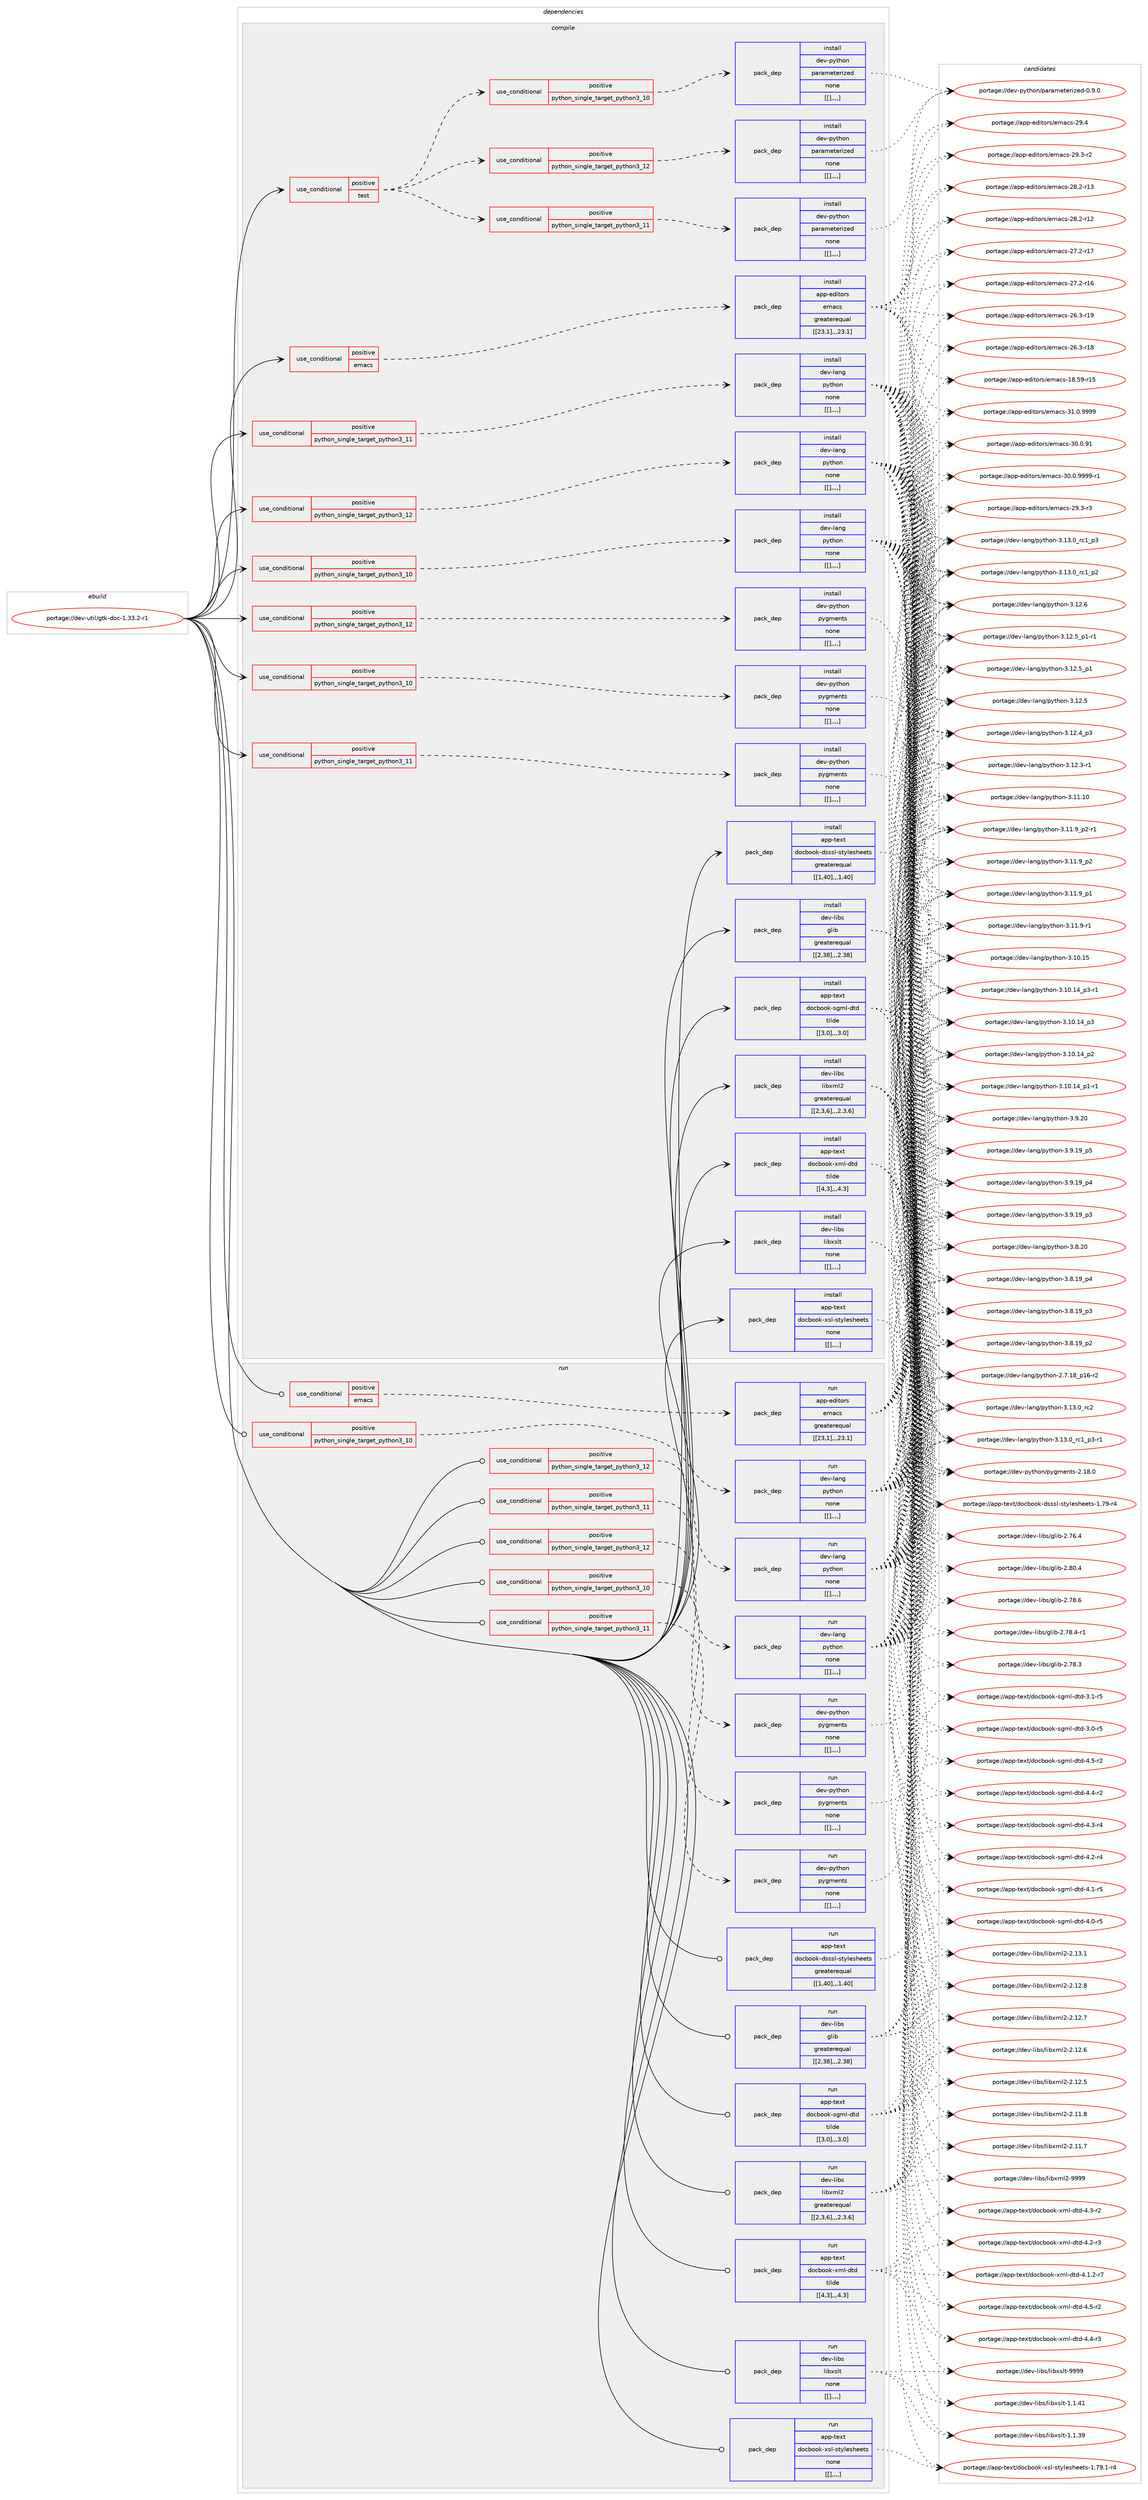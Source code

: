digraph prolog {

# *************
# Graph options
# *************

newrank=true;
concentrate=true;
compound=true;
graph [rankdir=LR,fontname=Helvetica,fontsize=10,ranksep=1.5];#, ranksep=2.5, nodesep=0.2];
edge  [arrowhead=vee];
node  [fontname=Helvetica,fontsize=10];

# **********
# The ebuild
# **********

subgraph cluster_leftcol {
color=gray;
label=<<i>ebuild</i>>;
id [label="portage://dev-util/gtk-doc-1.33.2-r1", color=red, width=4, href="../dev-util/gtk-doc-1.33.2-r1.svg"];
}

# ****************
# The dependencies
# ****************

subgraph cluster_midcol {
color=gray;
label=<<i>dependencies</i>>;
subgraph cluster_compile {
fillcolor="#eeeeee";
style=filled;
label=<<i>compile</i>>;
subgraph cond62424 {
dependency218826 [label=<<TABLE BORDER="0" CELLBORDER="1" CELLSPACING="0" CELLPADDING="4"><TR><TD ROWSPAN="3" CELLPADDING="10">use_conditional</TD></TR><TR><TD>positive</TD></TR><TR><TD>emacs</TD></TR></TABLE>>, shape=none, color=red];
subgraph pack154996 {
dependency218827 [label=<<TABLE BORDER="0" CELLBORDER="1" CELLSPACING="0" CELLPADDING="4" WIDTH="220"><TR><TD ROWSPAN="6" CELLPADDING="30">pack_dep</TD></TR><TR><TD WIDTH="110">install</TD></TR><TR><TD>app-editors</TD></TR><TR><TD>emacs</TD></TR><TR><TD>greaterequal</TD></TR><TR><TD>[[23,1],,,23.1]</TD></TR></TABLE>>, shape=none, color=blue];
}
dependency218826:e -> dependency218827:w [weight=20,style="dashed",arrowhead="vee"];
}
id:e -> dependency218826:w [weight=20,style="solid",arrowhead="vee"];
subgraph cond62425 {
dependency218828 [label=<<TABLE BORDER="0" CELLBORDER="1" CELLSPACING="0" CELLPADDING="4"><TR><TD ROWSPAN="3" CELLPADDING="10">use_conditional</TD></TR><TR><TD>positive</TD></TR><TR><TD>python_single_target_python3_10</TD></TR></TABLE>>, shape=none, color=red];
subgraph pack154997 {
dependency218829 [label=<<TABLE BORDER="0" CELLBORDER="1" CELLSPACING="0" CELLPADDING="4" WIDTH="220"><TR><TD ROWSPAN="6" CELLPADDING="30">pack_dep</TD></TR><TR><TD WIDTH="110">install</TD></TR><TR><TD>dev-lang</TD></TR><TR><TD>python</TD></TR><TR><TD>none</TD></TR><TR><TD>[[],,,,]</TD></TR></TABLE>>, shape=none, color=blue];
}
dependency218828:e -> dependency218829:w [weight=20,style="dashed",arrowhead="vee"];
}
id:e -> dependency218828:w [weight=20,style="solid",arrowhead="vee"];
subgraph cond62426 {
dependency218830 [label=<<TABLE BORDER="0" CELLBORDER="1" CELLSPACING="0" CELLPADDING="4"><TR><TD ROWSPAN="3" CELLPADDING="10">use_conditional</TD></TR><TR><TD>positive</TD></TR><TR><TD>python_single_target_python3_10</TD></TR></TABLE>>, shape=none, color=red];
subgraph pack154998 {
dependency218831 [label=<<TABLE BORDER="0" CELLBORDER="1" CELLSPACING="0" CELLPADDING="4" WIDTH="220"><TR><TD ROWSPAN="6" CELLPADDING="30">pack_dep</TD></TR><TR><TD WIDTH="110">install</TD></TR><TR><TD>dev-python</TD></TR><TR><TD>pygments</TD></TR><TR><TD>none</TD></TR><TR><TD>[[],,,,]</TD></TR></TABLE>>, shape=none, color=blue];
}
dependency218830:e -> dependency218831:w [weight=20,style="dashed",arrowhead="vee"];
}
id:e -> dependency218830:w [weight=20,style="solid",arrowhead="vee"];
subgraph cond62427 {
dependency218832 [label=<<TABLE BORDER="0" CELLBORDER="1" CELLSPACING="0" CELLPADDING="4"><TR><TD ROWSPAN="3" CELLPADDING="10">use_conditional</TD></TR><TR><TD>positive</TD></TR><TR><TD>python_single_target_python3_11</TD></TR></TABLE>>, shape=none, color=red];
subgraph pack154999 {
dependency218833 [label=<<TABLE BORDER="0" CELLBORDER="1" CELLSPACING="0" CELLPADDING="4" WIDTH="220"><TR><TD ROWSPAN="6" CELLPADDING="30">pack_dep</TD></TR><TR><TD WIDTH="110">install</TD></TR><TR><TD>dev-lang</TD></TR><TR><TD>python</TD></TR><TR><TD>none</TD></TR><TR><TD>[[],,,,]</TD></TR></TABLE>>, shape=none, color=blue];
}
dependency218832:e -> dependency218833:w [weight=20,style="dashed",arrowhead="vee"];
}
id:e -> dependency218832:w [weight=20,style="solid",arrowhead="vee"];
subgraph cond62428 {
dependency218834 [label=<<TABLE BORDER="0" CELLBORDER="1" CELLSPACING="0" CELLPADDING="4"><TR><TD ROWSPAN="3" CELLPADDING="10">use_conditional</TD></TR><TR><TD>positive</TD></TR><TR><TD>python_single_target_python3_11</TD></TR></TABLE>>, shape=none, color=red];
subgraph pack155000 {
dependency218835 [label=<<TABLE BORDER="0" CELLBORDER="1" CELLSPACING="0" CELLPADDING="4" WIDTH="220"><TR><TD ROWSPAN="6" CELLPADDING="30">pack_dep</TD></TR><TR><TD WIDTH="110">install</TD></TR><TR><TD>dev-python</TD></TR><TR><TD>pygments</TD></TR><TR><TD>none</TD></TR><TR><TD>[[],,,,]</TD></TR></TABLE>>, shape=none, color=blue];
}
dependency218834:e -> dependency218835:w [weight=20,style="dashed",arrowhead="vee"];
}
id:e -> dependency218834:w [weight=20,style="solid",arrowhead="vee"];
subgraph cond62429 {
dependency218836 [label=<<TABLE BORDER="0" CELLBORDER="1" CELLSPACING="0" CELLPADDING="4"><TR><TD ROWSPAN="3" CELLPADDING="10">use_conditional</TD></TR><TR><TD>positive</TD></TR><TR><TD>python_single_target_python3_12</TD></TR></TABLE>>, shape=none, color=red];
subgraph pack155001 {
dependency218837 [label=<<TABLE BORDER="0" CELLBORDER="1" CELLSPACING="0" CELLPADDING="4" WIDTH="220"><TR><TD ROWSPAN="6" CELLPADDING="30">pack_dep</TD></TR><TR><TD WIDTH="110">install</TD></TR><TR><TD>dev-lang</TD></TR><TR><TD>python</TD></TR><TR><TD>none</TD></TR><TR><TD>[[],,,,]</TD></TR></TABLE>>, shape=none, color=blue];
}
dependency218836:e -> dependency218837:w [weight=20,style="dashed",arrowhead="vee"];
}
id:e -> dependency218836:w [weight=20,style="solid",arrowhead="vee"];
subgraph cond62430 {
dependency218838 [label=<<TABLE BORDER="0" CELLBORDER="1" CELLSPACING="0" CELLPADDING="4"><TR><TD ROWSPAN="3" CELLPADDING="10">use_conditional</TD></TR><TR><TD>positive</TD></TR><TR><TD>python_single_target_python3_12</TD></TR></TABLE>>, shape=none, color=red];
subgraph pack155002 {
dependency218839 [label=<<TABLE BORDER="0" CELLBORDER="1" CELLSPACING="0" CELLPADDING="4" WIDTH="220"><TR><TD ROWSPAN="6" CELLPADDING="30">pack_dep</TD></TR><TR><TD WIDTH="110">install</TD></TR><TR><TD>dev-python</TD></TR><TR><TD>pygments</TD></TR><TR><TD>none</TD></TR><TR><TD>[[],,,,]</TD></TR></TABLE>>, shape=none, color=blue];
}
dependency218838:e -> dependency218839:w [weight=20,style="dashed",arrowhead="vee"];
}
id:e -> dependency218838:w [weight=20,style="solid",arrowhead="vee"];
subgraph cond62431 {
dependency218840 [label=<<TABLE BORDER="0" CELLBORDER="1" CELLSPACING="0" CELLPADDING="4"><TR><TD ROWSPAN="3" CELLPADDING="10">use_conditional</TD></TR><TR><TD>positive</TD></TR><TR><TD>test</TD></TR></TABLE>>, shape=none, color=red];
subgraph cond62432 {
dependency218841 [label=<<TABLE BORDER="0" CELLBORDER="1" CELLSPACING="0" CELLPADDING="4"><TR><TD ROWSPAN="3" CELLPADDING="10">use_conditional</TD></TR><TR><TD>positive</TD></TR><TR><TD>python_single_target_python3_10</TD></TR></TABLE>>, shape=none, color=red];
subgraph pack155003 {
dependency218842 [label=<<TABLE BORDER="0" CELLBORDER="1" CELLSPACING="0" CELLPADDING="4" WIDTH="220"><TR><TD ROWSPAN="6" CELLPADDING="30">pack_dep</TD></TR><TR><TD WIDTH="110">install</TD></TR><TR><TD>dev-python</TD></TR><TR><TD>parameterized</TD></TR><TR><TD>none</TD></TR><TR><TD>[[],,,,]</TD></TR></TABLE>>, shape=none, color=blue];
}
dependency218841:e -> dependency218842:w [weight=20,style="dashed",arrowhead="vee"];
}
dependency218840:e -> dependency218841:w [weight=20,style="dashed",arrowhead="vee"];
subgraph cond62433 {
dependency218843 [label=<<TABLE BORDER="0" CELLBORDER="1" CELLSPACING="0" CELLPADDING="4"><TR><TD ROWSPAN="3" CELLPADDING="10">use_conditional</TD></TR><TR><TD>positive</TD></TR><TR><TD>python_single_target_python3_11</TD></TR></TABLE>>, shape=none, color=red];
subgraph pack155004 {
dependency218844 [label=<<TABLE BORDER="0" CELLBORDER="1" CELLSPACING="0" CELLPADDING="4" WIDTH="220"><TR><TD ROWSPAN="6" CELLPADDING="30">pack_dep</TD></TR><TR><TD WIDTH="110">install</TD></TR><TR><TD>dev-python</TD></TR><TR><TD>parameterized</TD></TR><TR><TD>none</TD></TR><TR><TD>[[],,,,]</TD></TR></TABLE>>, shape=none, color=blue];
}
dependency218843:e -> dependency218844:w [weight=20,style="dashed",arrowhead="vee"];
}
dependency218840:e -> dependency218843:w [weight=20,style="dashed",arrowhead="vee"];
subgraph cond62434 {
dependency218845 [label=<<TABLE BORDER="0" CELLBORDER="1" CELLSPACING="0" CELLPADDING="4"><TR><TD ROWSPAN="3" CELLPADDING="10">use_conditional</TD></TR><TR><TD>positive</TD></TR><TR><TD>python_single_target_python3_12</TD></TR></TABLE>>, shape=none, color=red];
subgraph pack155005 {
dependency218846 [label=<<TABLE BORDER="0" CELLBORDER="1" CELLSPACING="0" CELLPADDING="4" WIDTH="220"><TR><TD ROWSPAN="6" CELLPADDING="30">pack_dep</TD></TR><TR><TD WIDTH="110">install</TD></TR><TR><TD>dev-python</TD></TR><TR><TD>parameterized</TD></TR><TR><TD>none</TD></TR><TR><TD>[[],,,,]</TD></TR></TABLE>>, shape=none, color=blue];
}
dependency218845:e -> dependency218846:w [weight=20,style="dashed",arrowhead="vee"];
}
dependency218840:e -> dependency218845:w [weight=20,style="dashed",arrowhead="vee"];
}
id:e -> dependency218840:w [weight=20,style="solid",arrowhead="vee"];
subgraph pack155006 {
dependency218847 [label=<<TABLE BORDER="0" CELLBORDER="1" CELLSPACING="0" CELLPADDING="4" WIDTH="220"><TR><TD ROWSPAN="6" CELLPADDING="30">pack_dep</TD></TR><TR><TD WIDTH="110">install</TD></TR><TR><TD>app-text</TD></TR><TR><TD>docbook-dsssl-stylesheets</TD></TR><TR><TD>greaterequal</TD></TR><TR><TD>[[1,40],,,1.40]</TD></TR></TABLE>>, shape=none, color=blue];
}
id:e -> dependency218847:w [weight=20,style="solid",arrowhead="vee"];
subgraph pack155007 {
dependency218848 [label=<<TABLE BORDER="0" CELLBORDER="1" CELLSPACING="0" CELLPADDING="4" WIDTH="220"><TR><TD ROWSPAN="6" CELLPADDING="30">pack_dep</TD></TR><TR><TD WIDTH="110">install</TD></TR><TR><TD>app-text</TD></TR><TR><TD>docbook-sgml-dtd</TD></TR><TR><TD>tilde</TD></TR><TR><TD>[[3,0],,,3.0]</TD></TR></TABLE>>, shape=none, color=blue];
}
id:e -> dependency218848:w [weight=20,style="solid",arrowhead="vee"];
subgraph pack155008 {
dependency218849 [label=<<TABLE BORDER="0" CELLBORDER="1" CELLSPACING="0" CELLPADDING="4" WIDTH="220"><TR><TD ROWSPAN="6" CELLPADDING="30">pack_dep</TD></TR><TR><TD WIDTH="110">install</TD></TR><TR><TD>app-text</TD></TR><TR><TD>docbook-xml-dtd</TD></TR><TR><TD>tilde</TD></TR><TR><TD>[[4,3],,,4.3]</TD></TR></TABLE>>, shape=none, color=blue];
}
id:e -> dependency218849:w [weight=20,style="solid",arrowhead="vee"];
subgraph pack155009 {
dependency218850 [label=<<TABLE BORDER="0" CELLBORDER="1" CELLSPACING="0" CELLPADDING="4" WIDTH="220"><TR><TD ROWSPAN="6" CELLPADDING="30">pack_dep</TD></TR><TR><TD WIDTH="110">install</TD></TR><TR><TD>app-text</TD></TR><TR><TD>docbook-xsl-stylesheets</TD></TR><TR><TD>none</TD></TR><TR><TD>[[],,,,]</TD></TR></TABLE>>, shape=none, color=blue];
}
id:e -> dependency218850:w [weight=20,style="solid",arrowhead="vee"];
subgraph pack155010 {
dependency218851 [label=<<TABLE BORDER="0" CELLBORDER="1" CELLSPACING="0" CELLPADDING="4" WIDTH="220"><TR><TD ROWSPAN="6" CELLPADDING="30">pack_dep</TD></TR><TR><TD WIDTH="110">install</TD></TR><TR><TD>dev-libs</TD></TR><TR><TD>glib</TD></TR><TR><TD>greaterequal</TD></TR><TR><TD>[[2,38],,,2.38]</TD></TR></TABLE>>, shape=none, color=blue];
}
id:e -> dependency218851:w [weight=20,style="solid",arrowhead="vee"];
subgraph pack155011 {
dependency218852 [label=<<TABLE BORDER="0" CELLBORDER="1" CELLSPACING="0" CELLPADDING="4" WIDTH="220"><TR><TD ROWSPAN="6" CELLPADDING="30">pack_dep</TD></TR><TR><TD WIDTH="110">install</TD></TR><TR><TD>dev-libs</TD></TR><TR><TD>libxml2</TD></TR><TR><TD>greaterequal</TD></TR><TR><TD>[[2,3,6],,,2.3.6]</TD></TR></TABLE>>, shape=none, color=blue];
}
id:e -> dependency218852:w [weight=20,style="solid",arrowhead="vee"];
subgraph pack155012 {
dependency218853 [label=<<TABLE BORDER="0" CELLBORDER="1" CELLSPACING="0" CELLPADDING="4" WIDTH="220"><TR><TD ROWSPAN="6" CELLPADDING="30">pack_dep</TD></TR><TR><TD WIDTH="110">install</TD></TR><TR><TD>dev-libs</TD></TR><TR><TD>libxslt</TD></TR><TR><TD>none</TD></TR><TR><TD>[[],,,,]</TD></TR></TABLE>>, shape=none, color=blue];
}
id:e -> dependency218853:w [weight=20,style="solid",arrowhead="vee"];
}
subgraph cluster_compileandrun {
fillcolor="#eeeeee";
style=filled;
label=<<i>compile and run</i>>;
}
subgraph cluster_run {
fillcolor="#eeeeee";
style=filled;
label=<<i>run</i>>;
subgraph cond62435 {
dependency218854 [label=<<TABLE BORDER="0" CELLBORDER="1" CELLSPACING="0" CELLPADDING="4"><TR><TD ROWSPAN="3" CELLPADDING="10">use_conditional</TD></TR><TR><TD>positive</TD></TR><TR><TD>emacs</TD></TR></TABLE>>, shape=none, color=red];
subgraph pack155013 {
dependency218855 [label=<<TABLE BORDER="0" CELLBORDER="1" CELLSPACING="0" CELLPADDING="4" WIDTH="220"><TR><TD ROWSPAN="6" CELLPADDING="30">pack_dep</TD></TR><TR><TD WIDTH="110">run</TD></TR><TR><TD>app-editors</TD></TR><TR><TD>emacs</TD></TR><TR><TD>greaterequal</TD></TR><TR><TD>[[23,1],,,23.1]</TD></TR></TABLE>>, shape=none, color=blue];
}
dependency218854:e -> dependency218855:w [weight=20,style="dashed",arrowhead="vee"];
}
id:e -> dependency218854:w [weight=20,style="solid",arrowhead="odot"];
subgraph cond62436 {
dependency218856 [label=<<TABLE BORDER="0" CELLBORDER="1" CELLSPACING="0" CELLPADDING="4"><TR><TD ROWSPAN="3" CELLPADDING="10">use_conditional</TD></TR><TR><TD>positive</TD></TR><TR><TD>python_single_target_python3_10</TD></TR></TABLE>>, shape=none, color=red];
subgraph pack155014 {
dependency218857 [label=<<TABLE BORDER="0" CELLBORDER="1" CELLSPACING="0" CELLPADDING="4" WIDTH="220"><TR><TD ROWSPAN="6" CELLPADDING="30">pack_dep</TD></TR><TR><TD WIDTH="110">run</TD></TR><TR><TD>dev-lang</TD></TR><TR><TD>python</TD></TR><TR><TD>none</TD></TR><TR><TD>[[],,,,]</TD></TR></TABLE>>, shape=none, color=blue];
}
dependency218856:e -> dependency218857:w [weight=20,style="dashed",arrowhead="vee"];
}
id:e -> dependency218856:w [weight=20,style="solid",arrowhead="odot"];
subgraph cond62437 {
dependency218858 [label=<<TABLE BORDER="0" CELLBORDER="1" CELLSPACING="0" CELLPADDING="4"><TR><TD ROWSPAN="3" CELLPADDING="10">use_conditional</TD></TR><TR><TD>positive</TD></TR><TR><TD>python_single_target_python3_10</TD></TR></TABLE>>, shape=none, color=red];
subgraph pack155015 {
dependency218859 [label=<<TABLE BORDER="0" CELLBORDER="1" CELLSPACING="0" CELLPADDING="4" WIDTH="220"><TR><TD ROWSPAN="6" CELLPADDING="30">pack_dep</TD></TR><TR><TD WIDTH="110">run</TD></TR><TR><TD>dev-python</TD></TR><TR><TD>pygments</TD></TR><TR><TD>none</TD></TR><TR><TD>[[],,,,]</TD></TR></TABLE>>, shape=none, color=blue];
}
dependency218858:e -> dependency218859:w [weight=20,style="dashed",arrowhead="vee"];
}
id:e -> dependency218858:w [weight=20,style="solid",arrowhead="odot"];
subgraph cond62438 {
dependency218860 [label=<<TABLE BORDER="0" CELLBORDER="1" CELLSPACING="0" CELLPADDING="4"><TR><TD ROWSPAN="3" CELLPADDING="10">use_conditional</TD></TR><TR><TD>positive</TD></TR><TR><TD>python_single_target_python3_11</TD></TR></TABLE>>, shape=none, color=red];
subgraph pack155016 {
dependency218861 [label=<<TABLE BORDER="0" CELLBORDER="1" CELLSPACING="0" CELLPADDING="4" WIDTH="220"><TR><TD ROWSPAN="6" CELLPADDING="30">pack_dep</TD></TR><TR><TD WIDTH="110">run</TD></TR><TR><TD>dev-lang</TD></TR><TR><TD>python</TD></TR><TR><TD>none</TD></TR><TR><TD>[[],,,,]</TD></TR></TABLE>>, shape=none, color=blue];
}
dependency218860:e -> dependency218861:w [weight=20,style="dashed",arrowhead="vee"];
}
id:e -> dependency218860:w [weight=20,style="solid",arrowhead="odot"];
subgraph cond62439 {
dependency218862 [label=<<TABLE BORDER="0" CELLBORDER="1" CELLSPACING="0" CELLPADDING="4"><TR><TD ROWSPAN="3" CELLPADDING="10">use_conditional</TD></TR><TR><TD>positive</TD></TR><TR><TD>python_single_target_python3_11</TD></TR></TABLE>>, shape=none, color=red];
subgraph pack155017 {
dependency218863 [label=<<TABLE BORDER="0" CELLBORDER="1" CELLSPACING="0" CELLPADDING="4" WIDTH="220"><TR><TD ROWSPAN="6" CELLPADDING="30">pack_dep</TD></TR><TR><TD WIDTH="110">run</TD></TR><TR><TD>dev-python</TD></TR><TR><TD>pygments</TD></TR><TR><TD>none</TD></TR><TR><TD>[[],,,,]</TD></TR></TABLE>>, shape=none, color=blue];
}
dependency218862:e -> dependency218863:w [weight=20,style="dashed",arrowhead="vee"];
}
id:e -> dependency218862:w [weight=20,style="solid",arrowhead="odot"];
subgraph cond62440 {
dependency218864 [label=<<TABLE BORDER="0" CELLBORDER="1" CELLSPACING="0" CELLPADDING="4"><TR><TD ROWSPAN="3" CELLPADDING="10">use_conditional</TD></TR><TR><TD>positive</TD></TR><TR><TD>python_single_target_python3_12</TD></TR></TABLE>>, shape=none, color=red];
subgraph pack155018 {
dependency218865 [label=<<TABLE BORDER="0" CELLBORDER="1" CELLSPACING="0" CELLPADDING="4" WIDTH="220"><TR><TD ROWSPAN="6" CELLPADDING="30">pack_dep</TD></TR><TR><TD WIDTH="110">run</TD></TR><TR><TD>dev-lang</TD></TR><TR><TD>python</TD></TR><TR><TD>none</TD></TR><TR><TD>[[],,,,]</TD></TR></TABLE>>, shape=none, color=blue];
}
dependency218864:e -> dependency218865:w [weight=20,style="dashed",arrowhead="vee"];
}
id:e -> dependency218864:w [weight=20,style="solid",arrowhead="odot"];
subgraph cond62441 {
dependency218866 [label=<<TABLE BORDER="0" CELLBORDER="1" CELLSPACING="0" CELLPADDING="4"><TR><TD ROWSPAN="3" CELLPADDING="10">use_conditional</TD></TR><TR><TD>positive</TD></TR><TR><TD>python_single_target_python3_12</TD></TR></TABLE>>, shape=none, color=red];
subgraph pack155019 {
dependency218867 [label=<<TABLE BORDER="0" CELLBORDER="1" CELLSPACING="0" CELLPADDING="4" WIDTH="220"><TR><TD ROWSPAN="6" CELLPADDING="30">pack_dep</TD></TR><TR><TD WIDTH="110">run</TD></TR><TR><TD>dev-python</TD></TR><TR><TD>pygments</TD></TR><TR><TD>none</TD></TR><TR><TD>[[],,,,]</TD></TR></TABLE>>, shape=none, color=blue];
}
dependency218866:e -> dependency218867:w [weight=20,style="dashed",arrowhead="vee"];
}
id:e -> dependency218866:w [weight=20,style="solid",arrowhead="odot"];
subgraph pack155020 {
dependency218868 [label=<<TABLE BORDER="0" CELLBORDER="1" CELLSPACING="0" CELLPADDING="4" WIDTH="220"><TR><TD ROWSPAN="6" CELLPADDING="30">pack_dep</TD></TR><TR><TD WIDTH="110">run</TD></TR><TR><TD>app-text</TD></TR><TR><TD>docbook-dsssl-stylesheets</TD></TR><TR><TD>greaterequal</TD></TR><TR><TD>[[1,40],,,1.40]</TD></TR></TABLE>>, shape=none, color=blue];
}
id:e -> dependency218868:w [weight=20,style="solid",arrowhead="odot"];
subgraph pack155021 {
dependency218869 [label=<<TABLE BORDER="0" CELLBORDER="1" CELLSPACING="0" CELLPADDING="4" WIDTH="220"><TR><TD ROWSPAN="6" CELLPADDING="30">pack_dep</TD></TR><TR><TD WIDTH="110">run</TD></TR><TR><TD>app-text</TD></TR><TR><TD>docbook-sgml-dtd</TD></TR><TR><TD>tilde</TD></TR><TR><TD>[[3,0],,,3.0]</TD></TR></TABLE>>, shape=none, color=blue];
}
id:e -> dependency218869:w [weight=20,style="solid",arrowhead="odot"];
subgraph pack155022 {
dependency218870 [label=<<TABLE BORDER="0" CELLBORDER="1" CELLSPACING="0" CELLPADDING="4" WIDTH="220"><TR><TD ROWSPAN="6" CELLPADDING="30">pack_dep</TD></TR><TR><TD WIDTH="110">run</TD></TR><TR><TD>app-text</TD></TR><TR><TD>docbook-xml-dtd</TD></TR><TR><TD>tilde</TD></TR><TR><TD>[[4,3],,,4.3]</TD></TR></TABLE>>, shape=none, color=blue];
}
id:e -> dependency218870:w [weight=20,style="solid",arrowhead="odot"];
subgraph pack155023 {
dependency218871 [label=<<TABLE BORDER="0" CELLBORDER="1" CELLSPACING="0" CELLPADDING="4" WIDTH="220"><TR><TD ROWSPAN="6" CELLPADDING="30">pack_dep</TD></TR><TR><TD WIDTH="110">run</TD></TR><TR><TD>app-text</TD></TR><TR><TD>docbook-xsl-stylesheets</TD></TR><TR><TD>none</TD></TR><TR><TD>[[],,,,]</TD></TR></TABLE>>, shape=none, color=blue];
}
id:e -> dependency218871:w [weight=20,style="solid",arrowhead="odot"];
subgraph pack155024 {
dependency218872 [label=<<TABLE BORDER="0" CELLBORDER="1" CELLSPACING="0" CELLPADDING="4" WIDTH="220"><TR><TD ROWSPAN="6" CELLPADDING="30">pack_dep</TD></TR><TR><TD WIDTH="110">run</TD></TR><TR><TD>dev-libs</TD></TR><TR><TD>glib</TD></TR><TR><TD>greaterequal</TD></TR><TR><TD>[[2,38],,,2.38]</TD></TR></TABLE>>, shape=none, color=blue];
}
id:e -> dependency218872:w [weight=20,style="solid",arrowhead="odot"];
subgraph pack155025 {
dependency218873 [label=<<TABLE BORDER="0" CELLBORDER="1" CELLSPACING="0" CELLPADDING="4" WIDTH="220"><TR><TD ROWSPAN="6" CELLPADDING="30">pack_dep</TD></TR><TR><TD WIDTH="110">run</TD></TR><TR><TD>dev-libs</TD></TR><TR><TD>libxml2</TD></TR><TR><TD>greaterequal</TD></TR><TR><TD>[[2,3,6],,,2.3.6]</TD></TR></TABLE>>, shape=none, color=blue];
}
id:e -> dependency218873:w [weight=20,style="solid",arrowhead="odot"];
subgraph pack155026 {
dependency218874 [label=<<TABLE BORDER="0" CELLBORDER="1" CELLSPACING="0" CELLPADDING="4" WIDTH="220"><TR><TD ROWSPAN="6" CELLPADDING="30">pack_dep</TD></TR><TR><TD WIDTH="110">run</TD></TR><TR><TD>dev-libs</TD></TR><TR><TD>libxslt</TD></TR><TR><TD>none</TD></TR><TR><TD>[[],,,,]</TD></TR></TABLE>>, shape=none, color=blue];
}
id:e -> dependency218874:w [weight=20,style="solid",arrowhead="odot"];
}
}

# **************
# The candidates
# **************

subgraph cluster_choices {
rank=same;
color=gray;
label=<<i>candidates</i>>;

subgraph choice154996 {
color=black;
nodesep=1;
choice971121124510110010511611111411547101109979911545514946484657575757 [label="portage://app-editors/emacs-31.0.9999", color=red, width=4,href="../app-editors/emacs-31.0.9999.svg"];
choice9711211245101100105116111114115471011099799115455148464846575757574511449 [label="portage://app-editors/emacs-30.0.9999-r1", color=red, width=4,href="../app-editors/emacs-30.0.9999-r1.svg"];
choice97112112451011001051161111141154710110997991154551484648465749 [label="portage://app-editors/emacs-30.0.91", color=red, width=4,href="../app-editors/emacs-30.0.91.svg"];
choice97112112451011001051161111141154710110997991154550574652 [label="portage://app-editors/emacs-29.4", color=red, width=4,href="../app-editors/emacs-29.4.svg"];
choice971121124510110010511611111411547101109979911545505746514511451 [label="portage://app-editors/emacs-29.3-r3", color=red, width=4,href="../app-editors/emacs-29.3-r3.svg"];
choice971121124510110010511611111411547101109979911545505746514511450 [label="portage://app-editors/emacs-29.3-r2", color=red, width=4,href="../app-editors/emacs-29.3-r2.svg"];
choice97112112451011001051161111141154710110997991154550564650451144951 [label="portage://app-editors/emacs-28.2-r13", color=red, width=4,href="../app-editors/emacs-28.2-r13.svg"];
choice97112112451011001051161111141154710110997991154550564650451144950 [label="portage://app-editors/emacs-28.2-r12", color=red, width=4,href="../app-editors/emacs-28.2-r12.svg"];
choice97112112451011001051161111141154710110997991154550554650451144955 [label="portage://app-editors/emacs-27.2-r17", color=red, width=4,href="../app-editors/emacs-27.2-r17.svg"];
choice97112112451011001051161111141154710110997991154550554650451144954 [label="portage://app-editors/emacs-27.2-r16", color=red, width=4,href="../app-editors/emacs-27.2-r16.svg"];
choice97112112451011001051161111141154710110997991154550544651451144957 [label="portage://app-editors/emacs-26.3-r19", color=red, width=4,href="../app-editors/emacs-26.3-r19.svg"];
choice97112112451011001051161111141154710110997991154550544651451144956 [label="portage://app-editors/emacs-26.3-r18", color=red, width=4,href="../app-editors/emacs-26.3-r18.svg"];
choice9711211245101100105116111114115471011099799115454956465357451144953 [label="portage://app-editors/emacs-18.59-r15", color=red, width=4,href="../app-editors/emacs-18.59-r15.svg"];
dependency218827:e -> choice971121124510110010511611111411547101109979911545514946484657575757:w [style=dotted,weight="100"];
dependency218827:e -> choice9711211245101100105116111114115471011099799115455148464846575757574511449:w [style=dotted,weight="100"];
dependency218827:e -> choice97112112451011001051161111141154710110997991154551484648465749:w [style=dotted,weight="100"];
dependency218827:e -> choice97112112451011001051161111141154710110997991154550574652:w [style=dotted,weight="100"];
dependency218827:e -> choice971121124510110010511611111411547101109979911545505746514511451:w [style=dotted,weight="100"];
dependency218827:e -> choice971121124510110010511611111411547101109979911545505746514511450:w [style=dotted,weight="100"];
dependency218827:e -> choice97112112451011001051161111141154710110997991154550564650451144951:w [style=dotted,weight="100"];
dependency218827:e -> choice97112112451011001051161111141154710110997991154550564650451144950:w [style=dotted,weight="100"];
dependency218827:e -> choice97112112451011001051161111141154710110997991154550554650451144955:w [style=dotted,weight="100"];
dependency218827:e -> choice97112112451011001051161111141154710110997991154550554650451144954:w [style=dotted,weight="100"];
dependency218827:e -> choice97112112451011001051161111141154710110997991154550544651451144957:w [style=dotted,weight="100"];
dependency218827:e -> choice97112112451011001051161111141154710110997991154550544651451144956:w [style=dotted,weight="100"];
dependency218827:e -> choice9711211245101100105116111114115471011099799115454956465357451144953:w [style=dotted,weight="100"];
}
subgraph choice154997 {
color=black;
nodesep=1;
choice10010111845108971101034711212111610411111045514649514648951149950 [label="portage://dev-lang/python-3.13.0_rc2", color=red, width=4,href="../dev-lang/python-3.13.0_rc2.svg"];
choice1001011184510897110103471121211161041111104551464951464895114994995112514511449 [label="portage://dev-lang/python-3.13.0_rc1_p3-r1", color=red, width=4,href="../dev-lang/python-3.13.0_rc1_p3-r1.svg"];
choice100101118451089711010347112121116104111110455146495146489511499499511251 [label="portage://dev-lang/python-3.13.0_rc1_p3", color=red, width=4,href="../dev-lang/python-3.13.0_rc1_p3.svg"];
choice100101118451089711010347112121116104111110455146495146489511499499511250 [label="portage://dev-lang/python-3.13.0_rc1_p2", color=red, width=4,href="../dev-lang/python-3.13.0_rc1_p2.svg"];
choice10010111845108971101034711212111610411111045514649504654 [label="portage://dev-lang/python-3.12.6", color=red, width=4,href="../dev-lang/python-3.12.6.svg"];
choice1001011184510897110103471121211161041111104551464950465395112494511449 [label="portage://dev-lang/python-3.12.5_p1-r1", color=red, width=4,href="../dev-lang/python-3.12.5_p1-r1.svg"];
choice100101118451089711010347112121116104111110455146495046539511249 [label="portage://dev-lang/python-3.12.5_p1", color=red, width=4,href="../dev-lang/python-3.12.5_p1.svg"];
choice10010111845108971101034711212111610411111045514649504653 [label="portage://dev-lang/python-3.12.5", color=red, width=4,href="../dev-lang/python-3.12.5.svg"];
choice100101118451089711010347112121116104111110455146495046529511251 [label="portage://dev-lang/python-3.12.4_p3", color=red, width=4,href="../dev-lang/python-3.12.4_p3.svg"];
choice100101118451089711010347112121116104111110455146495046514511449 [label="portage://dev-lang/python-3.12.3-r1", color=red, width=4,href="../dev-lang/python-3.12.3-r1.svg"];
choice1001011184510897110103471121211161041111104551464949464948 [label="portage://dev-lang/python-3.11.10", color=red, width=4,href="../dev-lang/python-3.11.10.svg"];
choice1001011184510897110103471121211161041111104551464949465795112504511449 [label="portage://dev-lang/python-3.11.9_p2-r1", color=red, width=4,href="../dev-lang/python-3.11.9_p2-r1.svg"];
choice100101118451089711010347112121116104111110455146494946579511250 [label="portage://dev-lang/python-3.11.9_p2", color=red, width=4,href="../dev-lang/python-3.11.9_p2.svg"];
choice100101118451089711010347112121116104111110455146494946579511249 [label="portage://dev-lang/python-3.11.9_p1", color=red, width=4,href="../dev-lang/python-3.11.9_p1.svg"];
choice100101118451089711010347112121116104111110455146494946574511449 [label="portage://dev-lang/python-3.11.9-r1", color=red, width=4,href="../dev-lang/python-3.11.9-r1.svg"];
choice1001011184510897110103471121211161041111104551464948464953 [label="portage://dev-lang/python-3.10.15", color=red, width=4,href="../dev-lang/python-3.10.15.svg"];
choice100101118451089711010347112121116104111110455146494846495295112514511449 [label="portage://dev-lang/python-3.10.14_p3-r1", color=red, width=4,href="../dev-lang/python-3.10.14_p3-r1.svg"];
choice10010111845108971101034711212111610411111045514649484649529511251 [label="portage://dev-lang/python-3.10.14_p3", color=red, width=4,href="../dev-lang/python-3.10.14_p3.svg"];
choice10010111845108971101034711212111610411111045514649484649529511250 [label="portage://dev-lang/python-3.10.14_p2", color=red, width=4,href="../dev-lang/python-3.10.14_p2.svg"];
choice100101118451089711010347112121116104111110455146494846495295112494511449 [label="portage://dev-lang/python-3.10.14_p1-r1", color=red, width=4,href="../dev-lang/python-3.10.14_p1-r1.svg"];
choice10010111845108971101034711212111610411111045514657465048 [label="portage://dev-lang/python-3.9.20", color=red, width=4,href="../dev-lang/python-3.9.20.svg"];
choice100101118451089711010347112121116104111110455146574649579511253 [label="portage://dev-lang/python-3.9.19_p5", color=red, width=4,href="../dev-lang/python-3.9.19_p5.svg"];
choice100101118451089711010347112121116104111110455146574649579511252 [label="portage://dev-lang/python-3.9.19_p4", color=red, width=4,href="../dev-lang/python-3.9.19_p4.svg"];
choice100101118451089711010347112121116104111110455146574649579511251 [label="portage://dev-lang/python-3.9.19_p3", color=red, width=4,href="../dev-lang/python-3.9.19_p3.svg"];
choice10010111845108971101034711212111610411111045514656465048 [label="portage://dev-lang/python-3.8.20", color=red, width=4,href="../dev-lang/python-3.8.20.svg"];
choice100101118451089711010347112121116104111110455146564649579511252 [label="portage://dev-lang/python-3.8.19_p4", color=red, width=4,href="../dev-lang/python-3.8.19_p4.svg"];
choice100101118451089711010347112121116104111110455146564649579511251 [label="portage://dev-lang/python-3.8.19_p3", color=red, width=4,href="../dev-lang/python-3.8.19_p3.svg"];
choice100101118451089711010347112121116104111110455146564649579511250 [label="portage://dev-lang/python-3.8.19_p2", color=red, width=4,href="../dev-lang/python-3.8.19_p2.svg"];
choice100101118451089711010347112121116104111110455046554649569511249544511450 [label="portage://dev-lang/python-2.7.18_p16-r2", color=red, width=4,href="../dev-lang/python-2.7.18_p16-r2.svg"];
dependency218829:e -> choice10010111845108971101034711212111610411111045514649514648951149950:w [style=dotted,weight="100"];
dependency218829:e -> choice1001011184510897110103471121211161041111104551464951464895114994995112514511449:w [style=dotted,weight="100"];
dependency218829:e -> choice100101118451089711010347112121116104111110455146495146489511499499511251:w [style=dotted,weight="100"];
dependency218829:e -> choice100101118451089711010347112121116104111110455146495146489511499499511250:w [style=dotted,weight="100"];
dependency218829:e -> choice10010111845108971101034711212111610411111045514649504654:w [style=dotted,weight="100"];
dependency218829:e -> choice1001011184510897110103471121211161041111104551464950465395112494511449:w [style=dotted,weight="100"];
dependency218829:e -> choice100101118451089711010347112121116104111110455146495046539511249:w [style=dotted,weight="100"];
dependency218829:e -> choice10010111845108971101034711212111610411111045514649504653:w [style=dotted,weight="100"];
dependency218829:e -> choice100101118451089711010347112121116104111110455146495046529511251:w [style=dotted,weight="100"];
dependency218829:e -> choice100101118451089711010347112121116104111110455146495046514511449:w [style=dotted,weight="100"];
dependency218829:e -> choice1001011184510897110103471121211161041111104551464949464948:w [style=dotted,weight="100"];
dependency218829:e -> choice1001011184510897110103471121211161041111104551464949465795112504511449:w [style=dotted,weight="100"];
dependency218829:e -> choice100101118451089711010347112121116104111110455146494946579511250:w [style=dotted,weight="100"];
dependency218829:e -> choice100101118451089711010347112121116104111110455146494946579511249:w [style=dotted,weight="100"];
dependency218829:e -> choice100101118451089711010347112121116104111110455146494946574511449:w [style=dotted,weight="100"];
dependency218829:e -> choice1001011184510897110103471121211161041111104551464948464953:w [style=dotted,weight="100"];
dependency218829:e -> choice100101118451089711010347112121116104111110455146494846495295112514511449:w [style=dotted,weight="100"];
dependency218829:e -> choice10010111845108971101034711212111610411111045514649484649529511251:w [style=dotted,weight="100"];
dependency218829:e -> choice10010111845108971101034711212111610411111045514649484649529511250:w [style=dotted,weight="100"];
dependency218829:e -> choice100101118451089711010347112121116104111110455146494846495295112494511449:w [style=dotted,weight="100"];
dependency218829:e -> choice10010111845108971101034711212111610411111045514657465048:w [style=dotted,weight="100"];
dependency218829:e -> choice100101118451089711010347112121116104111110455146574649579511253:w [style=dotted,weight="100"];
dependency218829:e -> choice100101118451089711010347112121116104111110455146574649579511252:w [style=dotted,weight="100"];
dependency218829:e -> choice100101118451089711010347112121116104111110455146574649579511251:w [style=dotted,weight="100"];
dependency218829:e -> choice10010111845108971101034711212111610411111045514656465048:w [style=dotted,weight="100"];
dependency218829:e -> choice100101118451089711010347112121116104111110455146564649579511252:w [style=dotted,weight="100"];
dependency218829:e -> choice100101118451089711010347112121116104111110455146564649579511251:w [style=dotted,weight="100"];
dependency218829:e -> choice100101118451089711010347112121116104111110455146564649579511250:w [style=dotted,weight="100"];
dependency218829:e -> choice100101118451089711010347112121116104111110455046554649569511249544511450:w [style=dotted,weight="100"];
}
subgraph choice154998 {
color=black;
nodesep=1;
choice100101118451121211161041111104711212110310910111011611545504649564648 [label="portage://dev-python/pygments-2.18.0", color=red, width=4,href="../dev-python/pygments-2.18.0.svg"];
dependency218831:e -> choice100101118451121211161041111104711212110310910111011611545504649564648:w [style=dotted,weight="100"];
}
subgraph choice154999 {
color=black;
nodesep=1;
choice10010111845108971101034711212111610411111045514649514648951149950 [label="portage://dev-lang/python-3.13.0_rc2", color=red, width=4,href="../dev-lang/python-3.13.0_rc2.svg"];
choice1001011184510897110103471121211161041111104551464951464895114994995112514511449 [label="portage://dev-lang/python-3.13.0_rc1_p3-r1", color=red, width=4,href="../dev-lang/python-3.13.0_rc1_p3-r1.svg"];
choice100101118451089711010347112121116104111110455146495146489511499499511251 [label="portage://dev-lang/python-3.13.0_rc1_p3", color=red, width=4,href="../dev-lang/python-3.13.0_rc1_p3.svg"];
choice100101118451089711010347112121116104111110455146495146489511499499511250 [label="portage://dev-lang/python-3.13.0_rc1_p2", color=red, width=4,href="../dev-lang/python-3.13.0_rc1_p2.svg"];
choice10010111845108971101034711212111610411111045514649504654 [label="portage://dev-lang/python-3.12.6", color=red, width=4,href="../dev-lang/python-3.12.6.svg"];
choice1001011184510897110103471121211161041111104551464950465395112494511449 [label="portage://dev-lang/python-3.12.5_p1-r1", color=red, width=4,href="../dev-lang/python-3.12.5_p1-r1.svg"];
choice100101118451089711010347112121116104111110455146495046539511249 [label="portage://dev-lang/python-3.12.5_p1", color=red, width=4,href="../dev-lang/python-3.12.5_p1.svg"];
choice10010111845108971101034711212111610411111045514649504653 [label="portage://dev-lang/python-3.12.5", color=red, width=4,href="../dev-lang/python-3.12.5.svg"];
choice100101118451089711010347112121116104111110455146495046529511251 [label="portage://dev-lang/python-3.12.4_p3", color=red, width=4,href="../dev-lang/python-3.12.4_p3.svg"];
choice100101118451089711010347112121116104111110455146495046514511449 [label="portage://dev-lang/python-3.12.3-r1", color=red, width=4,href="../dev-lang/python-3.12.3-r1.svg"];
choice1001011184510897110103471121211161041111104551464949464948 [label="portage://dev-lang/python-3.11.10", color=red, width=4,href="../dev-lang/python-3.11.10.svg"];
choice1001011184510897110103471121211161041111104551464949465795112504511449 [label="portage://dev-lang/python-3.11.9_p2-r1", color=red, width=4,href="../dev-lang/python-3.11.9_p2-r1.svg"];
choice100101118451089711010347112121116104111110455146494946579511250 [label="portage://dev-lang/python-3.11.9_p2", color=red, width=4,href="../dev-lang/python-3.11.9_p2.svg"];
choice100101118451089711010347112121116104111110455146494946579511249 [label="portage://dev-lang/python-3.11.9_p1", color=red, width=4,href="../dev-lang/python-3.11.9_p1.svg"];
choice100101118451089711010347112121116104111110455146494946574511449 [label="portage://dev-lang/python-3.11.9-r1", color=red, width=4,href="../dev-lang/python-3.11.9-r1.svg"];
choice1001011184510897110103471121211161041111104551464948464953 [label="portage://dev-lang/python-3.10.15", color=red, width=4,href="../dev-lang/python-3.10.15.svg"];
choice100101118451089711010347112121116104111110455146494846495295112514511449 [label="portage://dev-lang/python-3.10.14_p3-r1", color=red, width=4,href="../dev-lang/python-3.10.14_p3-r1.svg"];
choice10010111845108971101034711212111610411111045514649484649529511251 [label="portage://dev-lang/python-3.10.14_p3", color=red, width=4,href="../dev-lang/python-3.10.14_p3.svg"];
choice10010111845108971101034711212111610411111045514649484649529511250 [label="portage://dev-lang/python-3.10.14_p2", color=red, width=4,href="../dev-lang/python-3.10.14_p2.svg"];
choice100101118451089711010347112121116104111110455146494846495295112494511449 [label="portage://dev-lang/python-3.10.14_p1-r1", color=red, width=4,href="../dev-lang/python-3.10.14_p1-r1.svg"];
choice10010111845108971101034711212111610411111045514657465048 [label="portage://dev-lang/python-3.9.20", color=red, width=4,href="../dev-lang/python-3.9.20.svg"];
choice100101118451089711010347112121116104111110455146574649579511253 [label="portage://dev-lang/python-3.9.19_p5", color=red, width=4,href="../dev-lang/python-3.9.19_p5.svg"];
choice100101118451089711010347112121116104111110455146574649579511252 [label="portage://dev-lang/python-3.9.19_p4", color=red, width=4,href="../dev-lang/python-3.9.19_p4.svg"];
choice100101118451089711010347112121116104111110455146574649579511251 [label="portage://dev-lang/python-3.9.19_p3", color=red, width=4,href="../dev-lang/python-3.9.19_p3.svg"];
choice10010111845108971101034711212111610411111045514656465048 [label="portage://dev-lang/python-3.8.20", color=red, width=4,href="../dev-lang/python-3.8.20.svg"];
choice100101118451089711010347112121116104111110455146564649579511252 [label="portage://dev-lang/python-3.8.19_p4", color=red, width=4,href="../dev-lang/python-3.8.19_p4.svg"];
choice100101118451089711010347112121116104111110455146564649579511251 [label="portage://dev-lang/python-3.8.19_p3", color=red, width=4,href="../dev-lang/python-3.8.19_p3.svg"];
choice100101118451089711010347112121116104111110455146564649579511250 [label="portage://dev-lang/python-3.8.19_p2", color=red, width=4,href="../dev-lang/python-3.8.19_p2.svg"];
choice100101118451089711010347112121116104111110455046554649569511249544511450 [label="portage://dev-lang/python-2.7.18_p16-r2", color=red, width=4,href="../dev-lang/python-2.7.18_p16-r2.svg"];
dependency218833:e -> choice10010111845108971101034711212111610411111045514649514648951149950:w [style=dotted,weight="100"];
dependency218833:e -> choice1001011184510897110103471121211161041111104551464951464895114994995112514511449:w [style=dotted,weight="100"];
dependency218833:e -> choice100101118451089711010347112121116104111110455146495146489511499499511251:w [style=dotted,weight="100"];
dependency218833:e -> choice100101118451089711010347112121116104111110455146495146489511499499511250:w [style=dotted,weight="100"];
dependency218833:e -> choice10010111845108971101034711212111610411111045514649504654:w [style=dotted,weight="100"];
dependency218833:e -> choice1001011184510897110103471121211161041111104551464950465395112494511449:w [style=dotted,weight="100"];
dependency218833:e -> choice100101118451089711010347112121116104111110455146495046539511249:w [style=dotted,weight="100"];
dependency218833:e -> choice10010111845108971101034711212111610411111045514649504653:w [style=dotted,weight="100"];
dependency218833:e -> choice100101118451089711010347112121116104111110455146495046529511251:w [style=dotted,weight="100"];
dependency218833:e -> choice100101118451089711010347112121116104111110455146495046514511449:w [style=dotted,weight="100"];
dependency218833:e -> choice1001011184510897110103471121211161041111104551464949464948:w [style=dotted,weight="100"];
dependency218833:e -> choice1001011184510897110103471121211161041111104551464949465795112504511449:w [style=dotted,weight="100"];
dependency218833:e -> choice100101118451089711010347112121116104111110455146494946579511250:w [style=dotted,weight="100"];
dependency218833:e -> choice100101118451089711010347112121116104111110455146494946579511249:w [style=dotted,weight="100"];
dependency218833:e -> choice100101118451089711010347112121116104111110455146494946574511449:w [style=dotted,weight="100"];
dependency218833:e -> choice1001011184510897110103471121211161041111104551464948464953:w [style=dotted,weight="100"];
dependency218833:e -> choice100101118451089711010347112121116104111110455146494846495295112514511449:w [style=dotted,weight="100"];
dependency218833:e -> choice10010111845108971101034711212111610411111045514649484649529511251:w [style=dotted,weight="100"];
dependency218833:e -> choice10010111845108971101034711212111610411111045514649484649529511250:w [style=dotted,weight="100"];
dependency218833:e -> choice100101118451089711010347112121116104111110455146494846495295112494511449:w [style=dotted,weight="100"];
dependency218833:e -> choice10010111845108971101034711212111610411111045514657465048:w [style=dotted,weight="100"];
dependency218833:e -> choice100101118451089711010347112121116104111110455146574649579511253:w [style=dotted,weight="100"];
dependency218833:e -> choice100101118451089711010347112121116104111110455146574649579511252:w [style=dotted,weight="100"];
dependency218833:e -> choice100101118451089711010347112121116104111110455146574649579511251:w [style=dotted,weight="100"];
dependency218833:e -> choice10010111845108971101034711212111610411111045514656465048:w [style=dotted,weight="100"];
dependency218833:e -> choice100101118451089711010347112121116104111110455146564649579511252:w [style=dotted,weight="100"];
dependency218833:e -> choice100101118451089711010347112121116104111110455146564649579511251:w [style=dotted,weight="100"];
dependency218833:e -> choice100101118451089711010347112121116104111110455146564649579511250:w [style=dotted,weight="100"];
dependency218833:e -> choice100101118451089711010347112121116104111110455046554649569511249544511450:w [style=dotted,weight="100"];
}
subgraph choice155000 {
color=black;
nodesep=1;
choice100101118451121211161041111104711212110310910111011611545504649564648 [label="portage://dev-python/pygments-2.18.0", color=red, width=4,href="../dev-python/pygments-2.18.0.svg"];
dependency218835:e -> choice100101118451121211161041111104711212110310910111011611545504649564648:w [style=dotted,weight="100"];
}
subgraph choice155001 {
color=black;
nodesep=1;
choice10010111845108971101034711212111610411111045514649514648951149950 [label="portage://dev-lang/python-3.13.0_rc2", color=red, width=4,href="../dev-lang/python-3.13.0_rc2.svg"];
choice1001011184510897110103471121211161041111104551464951464895114994995112514511449 [label="portage://dev-lang/python-3.13.0_rc1_p3-r1", color=red, width=4,href="../dev-lang/python-3.13.0_rc1_p3-r1.svg"];
choice100101118451089711010347112121116104111110455146495146489511499499511251 [label="portage://dev-lang/python-3.13.0_rc1_p3", color=red, width=4,href="../dev-lang/python-3.13.0_rc1_p3.svg"];
choice100101118451089711010347112121116104111110455146495146489511499499511250 [label="portage://dev-lang/python-3.13.0_rc1_p2", color=red, width=4,href="../dev-lang/python-3.13.0_rc1_p2.svg"];
choice10010111845108971101034711212111610411111045514649504654 [label="portage://dev-lang/python-3.12.6", color=red, width=4,href="../dev-lang/python-3.12.6.svg"];
choice1001011184510897110103471121211161041111104551464950465395112494511449 [label="portage://dev-lang/python-3.12.5_p1-r1", color=red, width=4,href="../dev-lang/python-3.12.5_p1-r1.svg"];
choice100101118451089711010347112121116104111110455146495046539511249 [label="portage://dev-lang/python-3.12.5_p1", color=red, width=4,href="../dev-lang/python-3.12.5_p1.svg"];
choice10010111845108971101034711212111610411111045514649504653 [label="portage://dev-lang/python-3.12.5", color=red, width=4,href="../dev-lang/python-3.12.5.svg"];
choice100101118451089711010347112121116104111110455146495046529511251 [label="portage://dev-lang/python-3.12.4_p3", color=red, width=4,href="../dev-lang/python-3.12.4_p3.svg"];
choice100101118451089711010347112121116104111110455146495046514511449 [label="portage://dev-lang/python-3.12.3-r1", color=red, width=4,href="../dev-lang/python-3.12.3-r1.svg"];
choice1001011184510897110103471121211161041111104551464949464948 [label="portage://dev-lang/python-3.11.10", color=red, width=4,href="../dev-lang/python-3.11.10.svg"];
choice1001011184510897110103471121211161041111104551464949465795112504511449 [label="portage://dev-lang/python-3.11.9_p2-r1", color=red, width=4,href="../dev-lang/python-3.11.9_p2-r1.svg"];
choice100101118451089711010347112121116104111110455146494946579511250 [label="portage://dev-lang/python-3.11.9_p2", color=red, width=4,href="../dev-lang/python-3.11.9_p2.svg"];
choice100101118451089711010347112121116104111110455146494946579511249 [label="portage://dev-lang/python-3.11.9_p1", color=red, width=4,href="../dev-lang/python-3.11.9_p1.svg"];
choice100101118451089711010347112121116104111110455146494946574511449 [label="portage://dev-lang/python-3.11.9-r1", color=red, width=4,href="../dev-lang/python-3.11.9-r1.svg"];
choice1001011184510897110103471121211161041111104551464948464953 [label="portage://dev-lang/python-3.10.15", color=red, width=4,href="../dev-lang/python-3.10.15.svg"];
choice100101118451089711010347112121116104111110455146494846495295112514511449 [label="portage://dev-lang/python-3.10.14_p3-r1", color=red, width=4,href="../dev-lang/python-3.10.14_p3-r1.svg"];
choice10010111845108971101034711212111610411111045514649484649529511251 [label="portage://dev-lang/python-3.10.14_p3", color=red, width=4,href="../dev-lang/python-3.10.14_p3.svg"];
choice10010111845108971101034711212111610411111045514649484649529511250 [label="portage://dev-lang/python-3.10.14_p2", color=red, width=4,href="../dev-lang/python-3.10.14_p2.svg"];
choice100101118451089711010347112121116104111110455146494846495295112494511449 [label="portage://dev-lang/python-3.10.14_p1-r1", color=red, width=4,href="../dev-lang/python-3.10.14_p1-r1.svg"];
choice10010111845108971101034711212111610411111045514657465048 [label="portage://dev-lang/python-3.9.20", color=red, width=4,href="../dev-lang/python-3.9.20.svg"];
choice100101118451089711010347112121116104111110455146574649579511253 [label="portage://dev-lang/python-3.9.19_p5", color=red, width=4,href="../dev-lang/python-3.9.19_p5.svg"];
choice100101118451089711010347112121116104111110455146574649579511252 [label="portage://dev-lang/python-3.9.19_p4", color=red, width=4,href="../dev-lang/python-3.9.19_p4.svg"];
choice100101118451089711010347112121116104111110455146574649579511251 [label="portage://dev-lang/python-3.9.19_p3", color=red, width=4,href="../dev-lang/python-3.9.19_p3.svg"];
choice10010111845108971101034711212111610411111045514656465048 [label="portage://dev-lang/python-3.8.20", color=red, width=4,href="../dev-lang/python-3.8.20.svg"];
choice100101118451089711010347112121116104111110455146564649579511252 [label="portage://dev-lang/python-3.8.19_p4", color=red, width=4,href="../dev-lang/python-3.8.19_p4.svg"];
choice100101118451089711010347112121116104111110455146564649579511251 [label="portage://dev-lang/python-3.8.19_p3", color=red, width=4,href="../dev-lang/python-3.8.19_p3.svg"];
choice100101118451089711010347112121116104111110455146564649579511250 [label="portage://dev-lang/python-3.8.19_p2", color=red, width=4,href="../dev-lang/python-3.8.19_p2.svg"];
choice100101118451089711010347112121116104111110455046554649569511249544511450 [label="portage://dev-lang/python-2.7.18_p16-r2", color=red, width=4,href="../dev-lang/python-2.7.18_p16-r2.svg"];
dependency218837:e -> choice10010111845108971101034711212111610411111045514649514648951149950:w [style=dotted,weight="100"];
dependency218837:e -> choice1001011184510897110103471121211161041111104551464951464895114994995112514511449:w [style=dotted,weight="100"];
dependency218837:e -> choice100101118451089711010347112121116104111110455146495146489511499499511251:w [style=dotted,weight="100"];
dependency218837:e -> choice100101118451089711010347112121116104111110455146495146489511499499511250:w [style=dotted,weight="100"];
dependency218837:e -> choice10010111845108971101034711212111610411111045514649504654:w [style=dotted,weight="100"];
dependency218837:e -> choice1001011184510897110103471121211161041111104551464950465395112494511449:w [style=dotted,weight="100"];
dependency218837:e -> choice100101118451089711010347112121116104111110455146495046539511249:w [style=dotted,weight="100"];
dependency218837:e -> choice10010111845108971101034711212111610411111045514649504653:w [style=dotted,weight="100"];
dependency218837:e -> choice100101118451089711010347112121116104111110455146495046529511251:w [style=dotted,weight="100"];
dependency218837:e -> choice100101118451089711010347112121116104111110455146495046514511449:w [style=dotted,weight="100"];
dependency218837:e -> choice1001011184510897110103471121211161041111104551464949464948:w [style=dotted,weight="100"];
dependency218837:e -> choice1001011184510897110103471121211161041111104551464949465795112504511449:w [style=dotted,weight="100"];
dependency218837:e -> choice100101118451089711010347112121116104111110455146494946579511250:w [style=dotted,weight="100"];
dependency218837:e -> choice100101118451089711010347112121116104111110455146494946579511249:w [style=dotted,weight="100"];
dependency218837:e -> choice100101118451089711010347112121116104111110455146494946574511449:w [style=dotted,weight="100"];
dependency218837:e -> choice1001011184510897110103471121211161041111104551464948464953:w [style=dotted,weight="100"];
dependency218837:e -> choice100101118451089711010347112121116104111110455146494846495295112514511449:w [style=dotted,weight="100"];
dependency218837:e -> choice10010111845108971101034711212111610411111045514649484649529511251:w [style=dotted,weight="100"];
dependency218837:e -> choice10010111845108971101034711212111610411111045514649484649529511250:w [style=dotted,weight="100"];
dependency218837:e -> choice100101118451089711010347112121116104111110455146494846495295112494511449:w [style=dotted,weight="100"];
dependency218837:e -> choice10010111845108971101034711212111610411111045514657465048:w [style=dotted,weight="100"];
dependency218837:e -> choice100101118451089711010347112121116104111110455146574649579511253:w [style=dotted,weight="100"];
dependency218837:e -> choice100101118451089711010347112121116104111110455146574649579511252:w [style=dotted,weight="100"];
dependency218837:e -> choice100101118451089711010347112121116104111110455146574649579511251:w [style=dotted,weight="100"];
dependency218837:e -> choice10010111845108971101034711212111610411111045514656465048:w [style=dotted,weight="100"];
dependency218837:e -> choice100101118451089711010347112121116104111110455146564649579511252:w [style=dotted,weight="100"];
dependency218837:e -> choice100101118451089711010347112121116104111110455146564649579511251:w [style=dotted,weight="100"];
dependency218837:e -> choice100101118451089711010347112121116104111110455146564649579511250:w [style=dotted,weight="100"];
dependency218837:e -> choice100101118451089711010347112121116104111110455046554649569511249544511450:w [style=dotted,weight="100"];
}
subgraph choice155002 {
color=black;
nodesep=1;
choice100101118451121211161041111104711212110310910111011611545504649564648 [label="portage://dev-python/pygments-2.18.0", color=red, width=4,href="../dev-python/pygments-2.18.0.svg"];
dependency218839:e -> choice100101118451121211161041111104711212110310910111011611545504649564648:w [style=dotted,weight="100"];
}
subgraph choice155003 {
color=black;
nodesep=1;
choice10010111845112121116104111110471129711497109101116101114105122101100454846574648 [label="portage://dev-python/parameterized-0.9.0", color=red, width=4,href="../dev-python/parameterized-0.9.0.svg"];
dependency218842:e -> choice10010111845112121116104111110471129711497109101116101114105122101100454846574648:w [style=dotted,weight="100"];
}
subgraph choice155004 {
color=black;
nodesep=1;
choice10010111845112121116104111110471129711497109101116101114105122101100454846574648 [label="portage://dev-python/parameterized-0.9.0", color=red, width=4,href="../dev-python/parameterized-0.9.0.svg"];
dependency218844:e -> choice10010111845112121116104111110471129711497109101116101114105122101100454846574648:w [style=dotted,weight="100"];
}
subgraph choice155005 {
color=black;
nodesep=1;
choice10010111845112121116104111110471129711497109101116101114105122101100454846574648 [label="portage://dev-python/parameterized-0.9.0", color=red, width=4,href="../dev-python/parameterized-0.9.0.svg"];
dependency218846:e -> choice10010111845112121116104111110471129711497109101116101114105122101100454846574648:w [style=dotted,weight="100"];
}
subgraph choice155006 {
color=black;
nodesep=1;
choice9711211245116101120116471001119998111111107451001151151151084511511612110810111510410110111611545494655574511452 [label="portage://app-text/docbook-dsssl-stylesheets-1.79-r4", color=red, width=4,href="../app-text/docbook-dsssl-stylesheets-1.79-r4.svg"];
dependency218847:e -> choice9711211245116101120116471001119998111111107451001151151151084511511612110810111510410110111611545494655574511452:w [style=dotted,weight="100"];
}
subgraph choice155007 {
color=black;
nodesep=1;
choice97112112451161011201164710011199981111111074511510310910845100116100455246534511450 [label="portage://app-text/docbook-sgml-dtd-4.5-r2", color=red, width=4,href="../app-text/docbook-sgml-dtd-4.5-r2.svg"];
choice97112112451161011201164710011199981111111074511510310910845100116100455246524511450 [label="portage://app-text/docbook-sgml-dtd-4.4-r2", color=red, width=4,href="../app-text/docbook-sgml-dtd-4.4-r2.svg"];
choice97112112451161011201164710011199981111111074511510310910845100116100455246514511452 [label="portage://app-text/docbook-sgml-dtd-4.3-r4", color=red, width=4,href="../app-text/docbook-sgml-dtd-4.3-r4.svg"];
choice97112112451161011201164710011199981111111074511510310910845100116100455246504511452 [label="portage://app-text/docbook-sgml-dtd-4.2-r4", color=red, width=4,href="../app-text/docbook-sgml-dtd-4.2-r4.svg"];
choice97112112451161011201164710011199981111111074511510310910845100116100455246494511453 [label="portage://app-text/docbook-sgml-dtd-4.1-r5", color=red, width=4,href="../app-text/docbook-sgml-dtd-4.1-r5.svg"];
choice97112112451161011201164710011199981111111074511510310910845100116100455246484511453 [label="portage://app-text/docbook-sgml-dtd-4.0-r5", color=red, width=4,href="../app-text/docbook-sgml-dtd-4.0-r5.svg"];
choice97112112451161011201164710011199981111111074511510310910845100116100455146494511453 [label="portage://app-text/docbook-sgml-dtd-3.1-r5", color=red, width=4,href="../app-text/docbook-sgml-dtd-3.1-r5.svg"];
choice97112112451161011201164710011199981111111074511510310910845100116100455146484511453 [label="portage://app-text/docbook-sgml-dtd-3.0-r5", color=red, width=4,href="../app-text/docbook-sgml-dtd-3.0-r5.svg"];
dependency218848:e -> choice97112112451161011201164710011199981111111074511510310910845100116100455246534511450:w [style=dotted,weight="100"];
dependency218848:e -> choice97112112451161011201164710011199981111111074511510310910845100116100455246524511450:w [style=dotted,weight="100"];
dependency218848:e -> choice97112112451161011201164710011199981111111074511510310910845100116100455246514511452:w [style=dotted,weight="100"];
dependency218848:e -> choice97112112451161011201164710011199981111111074511510310910845100116100455246504511452:w [style=dotted,weight="100"];
dependency218848:e -> choice97112112451161011201164710011199981111111074511510310910845100116100455246494511453:w [style=dotted,weight="100"];
dependency218848:e -> choice97112112451161011201164710011199981111111074511510310910845100116100455246484511453:w [style=dotted,weight="100"];
dependency218848:e -> choice97112112451161011201164710011199981111111074511510310910845100116100455146494511453:w [style=dotted,weight="100"];
dependency218848:e -> choice97112112451161011201164710011199981111111074511510310910845100116100455146484511453:w [style=dotted,weight="100"];
}
subgraph choice155008 {
color=black;
nodesep=1;
choice97112112451161011201164710011199981111111074512010910845100116100455246534511450 [label="portage://app-text/docbook-xml-dtd-4.5-r2", color=red, width=4,href="../app-text/docbook-xml-dtd-4.5-r2.svg"];
choice97112112451161011201164710011199981111111074512010910845100116100455246524511451 [label="portage://app-text/docbook-xml-dtd-4.4-r3", color=red, width=4,href="../app-text/docbook-xml-dtd-4.4-r3.svg"];
choice97112112451161011201164710011199981111111074512010910845100116100455246514511450 [label="portage://app-text/docbook-xml-dtd-4.3-r2", color=red, width=4,href="../app-text/docbook-xml-dtd-4.3-r2.svg"];
choice97112112451161011201164710011199981111111074512010910845100116100455246504511451 [label="portage://app-text/docbook-xml-dtd-4.2-r3", color=red, width=4,href="../app-text/docbook-xml-dtd-4.2-r3.svg"];
choice971121124511610112011647100111999811111110745120109108451001161004552464946504511455 [label="portage://app-text/docbook-xml-dtd-4.1.2-r7", color=red, width=4,href="../app-text/docbook-xml-dtd-4.1.2-r7.svg"];
dependency218849:e -> choice97112112451161011201164710011199981111111074512010910845100116100455246534511450:w [style=dotted,weight="100"];
dependency218849:e -> choice97112112451161011201164710011199981111111074512010910845100116100455246524511451:w [style=dotted,weight="100"];
dependency218849:e -> choice97112112451161011201164710011199981111111074512010910845100116100455246514511450:w [style=dotted,weight="100"];
dependency218849:e -> choice97112112451161011201164710011199981111111074512010910845100116100455246504511451:w [style=dotted,weight="100"];
dependency218849:e -> choice971121124511610112011647100111999811111110745120109108451001161004552464946504511455:w [style=dotted,weight="100"];
}
subgraph choice155009 {
color=black;
nodesep=1;
choice97112112451161011201164710011199981111111074512011510845115116121108101115104101101116115454946555746494511452 [label="portage://app-text/docbook-xsl-stylesheets-1.79.1-r4", color=red, width=4,href="../app-text/docbook-xsl-stylesheets-1.79.1-r4.svg"];
dependency218850:e -> choice97112112451161011201164710011199981111111074512011510845115116121108101115104101101116115454946555746494511452:w [style=dotted,weight="100"];
}
subgraph choice155010 {
color=black;
nodesep=1;
choice1001011184510810598115471031081059845504656484652 [label="portage://dev-libs/glib-2.80.4", color=red, width=4,href="../dev-libs/glib-2.80.4.svg"];
choice1001011184510810598115471031081059845504655564654 [label="portage://dev-libs/glib-2.78.6", color=red, width=4,href="../dev-libs/glib-2.78.6.svg"];
choice10010111845108105981154710310810598455046555646524511449 [label="portage://dev-libs/glib-2.78.4-r1", color=red, width=4,href="../dev-libs/glib-2.78.4-r1.svg"];
choice1001011184510810598115471031081059845504655564651 [label="portage://dev-libs/glib-2.78.3", color=red, width=4,href="../dev-libs/glib-2.78.3.svg"];
choice1001011184510810598115471031081059845504655544652 [label="portage://dev-libs/glib-2.76.4", color=red, width=4,href="../dev-libs/glib-2.76.4.svg"];
dependency218851:e -> choice1001011184510810598115471031081059845504656484652:w [style=dotted,weight="100"];
dependency218851:e -> choice1001011184510810598115471031081059845504655564654:w [style=dotted,weight="100"];
dependency218851:e -> choice10010111845108105981154710310810598455046555646524511449:w [style=dotted,weight="100"];
dependency218851:e -> choice1001011184510810598115471031081059845504655564651:w [style=dotted,weight="100"];
dependency218851:e -> choice1001011184510810598115471031081059845504655544652:w [style=dotted,weight="100"];
}
subgraph choice155011 {
color=black;
nodesep=1;
choice10010111845108105981154710810598120109108504557575757 [label="portage://dev-libs/libxml2-9999", color=red, width=4,href="../dev-libs/libxml2-9999.svg"];
choice100101118451081059811547108105981201091085045504649514649 [label="portage://dev-libs/libxml2-2.13.1", color=red, width=4,href="../dev-libs/libxml2-2.13.1.svg"];
choice100101118451081059811547108105981201091085045504649504656 [label="portage://dev-libs/libxml2-2.12.8", color=red, width=4,href="../dev-libs/libxml2-2.12.8.svg"];
choice100101118451081059811547108105981201091085045504649504655 [label="portage://dev-libs/libxml2-2.12.7", color=red, width=4,href="../dev-libs/libxml2-2.12.7.svg"];
choice100101118451081059811547108105981201091085045504649504654 [label="portage://dev-libs/libxml2-2.12.6", color=red, width=4,href="../dev-libs/libxml2-2.12.6.svg"];
choice100101118451081059811547108105981201091085045504649504653 [label="portage://dev-libs/libxml2-2.12.5", color=red, width=4,href="../dev-libs/libxml2-2.12.5.svg"];
choice100101118451081059811547108105981201091085045504649494656 [label="portage://dev-libs/libxml2-2.11.8", color=red, width=4,href="../dev-libs/libxml2-2.11.8.svg"];
choice100101118451081059811547108105981201091085045504649494655 [label="portage://dev-libs/libxml2-2.11.7", color=red, width=4,href="../dev-libs/libxml2-2.11.7.svg"];
dependency218852:e -> choice10010111845108105981154710810598120109108504557575757:w [style=dotted,weight="100"];
dependency218852:e -> choice100101118451081059811547108105981201091085045504649514649:w [style=dotted,weight="100"];
dependency218852:e -> choice100101118451081059811547108105981201091085045504649504656:w [style=dotted,weight="100"];
dependency218852:e -> choice100101118451081059811547108105981201091085045504649504655:w [style=dotted,weight="100"];
dependency218852:e -> choice100101118451081059811547108105981201091085045504649504654:w [style=dotted,weight="100"];
dependency218852:e -> choice100101118451081059811547108105981201091085045504649504653:w [style=dotted,weight="100"];
dependency218852:e -> choice100101118451081059811547108105981201091085045504649494656:w [style=dotted,weight="100"];
dependency218852:e -> choice100101118451081059811547108105981201091085045504649494655:w [style=dotted,weight="100"];
}
subgraph choice155012 {
color=black;
nodesep=1;
choice100101118451081059811547108105981201151081164557575757 [label="portage://dev-libs/libxslt-9999", color=red, width=4,href="../dev-libs/libxslt-9999.svg"];
choice1001011184510810598115471081059812011510811645494649465249 [label="portage://dev-libs/libxslt-1.1.41", color=red, width=4,href="../dev-libs/libxslt-1.1.41.svg"];
choice1001011184510810598115471081059812011510811645494649465157 [label="portage://dev-libs/libxslt-1.1.39", color=red, width=4,href="../dev-libs/libxslt-1.1.39.svg"];
dependency218853:e -> choice100101118451081059811547108105981201151081164557575757:w [style=dotted,weight="100"];
dependency218853:e -> choice1001011184510810598115471081059812011510811645494649465249:w [style=dotted,weight="100"];
dependency218853:e -> choice1001011184510810598115471081059812011510811645494649465157:w [style=dotted,weight="100"];
}
subgraph choice155013 {
color=black;
nodesep=1;
choice971121124510110010511611111411547101109979911545514946484657575757 [label="portage://app-editors/emacs-31.0.9999", color=red, width=4,href="../app-editors/emacs-31.0.9999.svg"];
choice9711211245101100105116111114115471011099799115455148464846575757574511449 [label="portage://app-editors/emacs-30.0.9999-r1", color=red, width=4,href="../app-editors/emacs-30.0.9999-r1.svg"];
choice97112112451011001051161111141154710110997991154551484648465749 [label="portage://app-editors/emacs-30.0.91", color=red, width=4,href="../app-editors/emacs-30.0.91.svg"];
choice97112112451011001051161111141154710110997991154550574652 [label="portage://app-editors/emacs-29.4", color=red, width=4,href="../app-editors/emacs-29.4.svg"];
choice971121124510110010511611111411547101109979911545505746514511451 [label="portage://app-editors/emacs-29.3-r3", color=red, width=4,href="../app-editors/emacs-29.3-r3.svg"];
choice971121124510110010511611111411547101109979911545505746514511450 [label="portage://app-editors/emacs-29.3-r2", color=red, width=4,href="../app-editors/emacs-29.3-r2.svg"];
choice97112112451011001051161111141154710110997991154550564650451144951 [label="portage://app-editors/emacs-28.2-r13", color=red, width=4,href="../app-editors/emacs-28.2-r13.svg"];
choice97112112451011001051161111141154710110997991154550564650451144950 [label="portage://app-editors/emacs-28.2-r12", color=red, width=4,href="../app-editors/emacs-28.2-r12.svg"];
choice97112112451011001051161111141154710110997991154550554650451144955 [label="portage://app-editors/emacs-27.2-r17", color=red, width=4,href="../app-editors/emacs-27.2-r17.svg"];
choice97112112451011001051161111141154710110997991154550554650451144954 [label="portage://app-editors/emacs-27.2-r16", color=red, width=4,href="../app-editors/emacs-27.2-r16.svg"];
choice97112112451011001051161111141154710110997991154550544651451144957 [label="portage://app-editors/emacs-26.3-r19", color=red, width=4,href="../app-editors/emacs-26.3-r19.svg"];
choice97112112451011001051161111141154710110997991154550544651451144956 [label="portage://app-editors/emacs-26.3-r18", color=red, width=4,href="../app-editors/emacs-26.3-r18.svg"];
choice9711211245101100105116111114115471011099799115454956465357451144953 [label="portage://app-editors/emacs-18.59-r15", color=red, width=4,href="../app-editors/emacs-18.59-r15.svg"];
dependency218855:e -> choice971121124510110010511611111411547101109979911545514946484657575757:w [style=dotted,weight="100"];
dependency218855:e -> choice9711211245101100105116111114115471011099799115455148464846575757574511449:w [style=dotted,weight="100"];
dependency218855:e -> choice97112112451011001051161111141154710110997991154551484648465749:w [style=dotted,weight="100"];
dependency218855:e -> choice97112112451011001051161111141154710110997991154550574652:w [style=dotted,weight="100"];
dependency218855:e -> choice971121124510110010511611111411547101109979911545505746514511451:w [style=dotted,weight="100"];
dependency218855:e -> choice971121124510110010511611111411547101109979911545505746514511450:w [style=dotted,weight="100"];
dependency218855:e -> choice97112112451011001051161111141154710110997991154550564650451144951:w [style=dotted,weight="100"];
dependency218855:e -> choice97112112451011001051161111141154710110997991154550564650451144950:w [style=dotted,weight="100"];
dependency218855:e -> choice97112112451011001051161111141154710110997991154550554650451144955:w [style=dotted,weight="100"];
dependency218855:e -> choice97112112451011001051161111141154710110997991154550554650451144954:w [style=dotted,weight="100"];
dependency218855:e -> choice97112112451011001051161111141154710110997991154550544651451144957:w [style=dotted,weight="100"];
dependency218855:e -> choice97112112451011001051161111141154710110997991154550544651451144956:w [style=dotted,weight="100"];
dependency218855:e -> choice9711211245101100105116111114115471011099799115454956465357451144953:w [style=dotted,weight="100"];
}
subgraph choice155014 {
color=black;
nodesep=1;
choice10010111845108971101034711212111610411111045514649514648951149950 [label="portage://dev-lang/python-3.13.0_rc2", color=red, width=4,href="../dev-lang/python-3.13.0_rc2.svg"];
choice1001011184510897110103471121211161041111104551464951464895114994995112514511449 [label="portage://dev-lang/python-3.13.0_rc1_p3-r1", color=red, width=4,href="../dev-lang/python-3.13.0_rc1_p3-r1.svg"];
choice100101118451089711010347112121116104111110455146495146489511499499511251 [label="portage://dev-lang/python-3.13.0_rc1_p3", color=red, width=4,href="../dev-lang/python-3.13.0_rc1_p3.svg"];
choice100101118451089711010347112121116104111110455146495146489511499499511250 [label="portage://dev-lang/python-3.13.0_rc1_p2", color=red, width=4,href="../dev-lang/python-3.13.0_rc1_p2.svg"];
choice10010111845108971101034711212111610411111045514649504654 [label="portage://dev-lang/python-3.12.6", color=red, width=4,href="../dev-lang/python-3.12.6.svg"];
choice1001011184510897110103471121211161041111104551464950465395112494511449 [label="portage://dev-lang/python-3.12.5_p1-r1", color=red, width=4,href="../dev-lang/python-3.12.5_p1-r1.svg"];
choice100101118451089711010347112121116104111110455146495046539511249 [label="portage://dev-lang/python-3.12.5_p1", color=red, width=4,href="../dev-lang/python-3.12.5_p1.svg"];
choice10010111845108971101034711212111610411111045514649504653 [label="portage://dev-lang/python-3.12.5", color=red, width=4,href="../dev-lang/python-3.12.5.svg"];
choice100101118451089711010347112121116104111110455146495046529511251 [label="portage://dev-lang/python-3.12.4_p3", color=red, width=4,href="../dev-lang/python-3.12.4_p3.svg"];
choice100101118451089711010347112121116104111110455146495046514511449 [label="portage://dev-lang/python-3.12.3-r1", color=red, width=4,href="../dev-lang/python-3.12.3-r1.svg"];
choice1001011184510897110103471121211161041111104551464949464948 [label="portage://dev-lang/python-3.11.10", color=red, width=4,href="../dev-lang/python-3.11.10.svg"];
choice1001011184510897110103471121211161041111104551464949465795112504511449 [label="portage://dev-lang/python-3.11.9_p2-r1", color=red, width=4,href="../dev-lang/python-3.11.9_p2-r1.svg"];
choice100101118451089711010347112121116104111110455146494946579511250 [label="portage://dev-lang/python-3.11.9_p2", color=red, width=4,href="../dev-lang/python-3.11.9_p2.svg"];
choice100101118451089711010347112121116104111110455146494946579511249 [label="portage://dev-lang/python-3.11.9_p1", color=red, width=4,href="../dev-lang/python-3.11.9_p1.svg"];
choice100101118451089711010347112121116104111110455146494946574511449 [label="portage://dev-lang/python-3.11.9-r1", color=red, width=4,href="../dev-lang/python-3.11.9-r1.svg"];
choice1001011184510897110103471121211161041111104551464948464953 [label="portage://dev-lang/python-3.10.15", color=red, width=4,href="../dev-lang/python-3.10.15.svg"];
choice100101118451089711010347112121116104111110455146494846495295112514511449 [label="portage://dev-lang/python-3.10.14_p3-r1", color=red, width=4,href="../dev-lang/python-3.10.14_p3-r1.svg"];
choice10010111845108971101034711212111610411111045514649484649529511251 [label="portage://dev-lang/python-3.10.14_p3", color=red, width=4,href="../dev-lang/python-3.10.14_p3.svg"];
choice10010111845108971101034711212111610411111045514649484649529511250 [label="portage://dev-lang/python-3.10.14_p2", color=red, width=4,href="../dev-lang/python-3.10.14_p2.svg"];
choice100101118451089711010347112121116104111110455146494846495295112494511449 [label="portage://dev-lang/python-3.10.14_p1-r1", color=red, width=4,href="../dev-lang/python-3.10.14_p1-r1.svg"];
choice10010111845108971101034711212111610411111045514657465048 [label="portage://dev-lang/python-3.9.20", color=red, width=4,href="../dev-lang/python-3.9.20.svg"];
choice100101118451089711010347112121116104111110455146574649579511253 [label="portage://dev-lang/python-3.9.19_p5", color=red, width=4,href="../dev-lang/python-3.9.19_p5.svg"];
choice100101118451089711010347112121116104111110455146574649579511252 [label="portage://dev-lang/python-3.9.19_p4", color=red, width=4,href="../dev-lang/python-3.9.19_p4.svg"];
choice100101118451089711010347112121116104111110455146574649579511251 [label="portage://dev-lang/python-3.9.19_p3", color=red, width=4,href="../dev-lang/python-3.9.19_p3.svg"];
choice10010111845108971101034711212111610411111045514656465048 [label="portage://dev-lang/python-3.8.20", color=red, width=4,href="../dev-lang/python-3.8.20.svg"];
choice100101118451089711010347112121116104111110455146564649579511252 [label="portage://dev-lang/python-3.8.19_p4", color=red, width=4,href="../dev-lang/python-3.8.19_p4.svg"];
choice100101118451089711010347112121116104111110455146564649579511251 [label="portage://dev-lang/python-3.8.19_p3", color=red, width=4,href="../dev-lang/python-3.8.19_p3.svg"];
choice100101118451089711010347112121116104111110455146564649579511250 [label="portage://dev-lang/python-3.8.19_p2", color=red, width=4,href="../dev-lang/python-3.8.19_p2.svg"];
choice100101118451089711010347112121116104111110455046554649569511249544511450 [label="portage://dev-lang/python-2.7.18_p16-r2", color=red, width=4,href="../dev-lang/python-2.7.18_p16-r2.svg"];
dependency218857:e -> choice10010111845108971101034711212111610411111045514649514648951149950:w [style=dotted,weight="100"];
dependency218857:e -> choice1001011184510897110103471121211161041111104551464951464895114994995112514511449:w [style=dotted,weight="100"];
dependency218857:e -> choice100101118451089711010347112121116104111110455146495146489511499499511251:w [style=dotted,weight="100"];
dependency218857:e -> choice100101118451089711010347112121116104111110455146495146489511499499511250:w [style=dotted,weight="100"];
dependency218857:e -> choice10010111845108971101034711212111610411111045514649504654:w [style=dotted,weight="100"];
dependency218857:e -> choice1001011184510897110103471121211161041111104551464950465395112494511449:w [style=dotted,weight="100"];
dependency218857:e -> choice100101118451089711010347112121116104111110455146495046539511249:w [style=dotted,weight="100"];
dependency218857:e -> choice10010111845108971101034711212111610411111045514649504653:w [style=dotted,weight="100"];
dependency218857:e -> choice100101118451089711010347112121116104111110455146495046529511251:w [style=dotted,weight="100"];
dependency218857:e -> choice100101118451089711010347112121116104111110455146495046514511449:w [style=dotted,weight="100"];
dependency218857:e -> choice1001011184510897110103471121211161041111104551464949464948:w [style=dotted,weight="100"];
dependency218857:e -> choice1001011184510897110103471121211161041111104551464949465795112504511449:w [style=dotted,weight="100"];
dependency218857:e -> choice100101118451089711010347112121116104111110455146494946579511250:w [style=dotted,weight="100"];
dependency218857:e -> choice100101118451089711010347112121116104111110455146494946579511249:w [style=dotted,weight="100"];
dependency218857:e -> choice100101118451089711010347112121116104111110455146494946574511449:w [style=dotted,weight="100"];
dependency218857:e -> choice1001011184510897110103471121211161041111104551464948464953:w [style=dotted,weight="100"];
dependency218857:e -> choice100101118451089711010347112121116104111110455146494846495295112514511449:w [style=dotted,weight="100"];
dependency218857:e -> choice10010111845108971101034711212111610411111045514649484649529511251:w [style=dotted,weight="100"];
dependency218857:e -> choice10010111845108971101034711212111610411111045514649484649529511250:w [style=dotted,weight="100"];
dependency218857:e -> choice100101118451089711010347112121116104111110455146494846495295112494511449:w [style=dotted,weight="100"];
dependency218857:e -> choice10010111845108971101034711212111610411111045514657465048:w [style=dotted,weight="100"];
dependency218857:e -> choice100101118451089711010347112121116104111110455146574649579511253:w [style=dotted,weight="100"];
dependency218857:e -> choice100101118451089711010347112121116104111110455146574649579511252:w [style=dotted,weight="100"];
dependency218857:e -> choice100101118451089711010347112121116104111110455146574649579511251:w [style=dotted,weight="100"];
dependency218857:e -> choice10010111845108971101034711212111610411111045514656465048:w [style=dotted,weight="100"];
dependency218857:e -> choice100101118451089711010347112121116104111110455146564649579511252:w [style=dotted,weight="100"];
dependency218857:e -> choice100101118451089711010347112121116104111110455146564649579511251:w [style=dotted,weight="100"];
dependency218857:e -> choice100101118451089711010347112121116104111110455146564649579511250:w [style=dotted,weight="100"];
dependency218857:e -> choice100101118451089711010347112121116104111110455046554649569511249544511450:w [style=dotted,weight="100"];
}
subgraph choice155015 {
color=black;
nodesep=1;
choice100101118451121211161041111104711212110310910111011611545504649564648 [label="portage://dev-python/pygments-2.18.0", color=red, width=4,href="../dev-python/pygments-2.18.0.svg"];
dependency218859:e -> choice100101118451121211161041111104711212110310910111011611545504649564648:w [style=dotted,weight="100"];
}
subgraph choice155016 {
color=black;
nodesep=1;
choice10010111845108971101034711212111610411111045514649514648951149950 [label="portage://dev-lang/python-3.13.0_rc2", color=red, width=4,href="../dev-lang/python-3.13.0_rc2.svg"];
choice1001011184510897110103471121211161041111104551464951464895114994995112514511449 [label="portage://dev-lang/python-3.13.0_rc1_p3-r1", color=red, width=4,href="../dev-lang/python-3.13.0_rc1_p3-r1.svg"];
choice100101118451089711010347112121116104111110455146495146489511499499511251 [label="portage://dev-lang/python-3.13.0_rc1_p3", color=red, width=4,href="../dev-lang/python-3.13.0_rc1_p3.svg"];
choice100101118451089711010347112121116104111110455146495146489511499499511250 [label="portage://dev-lang/python-3.13.0_rc1_p2", color=red, width=4,href="../dev-lang/python-3.13.0_rc1_p2.svg"];
choice10010111845108971101034711212111610411111045514649504654 [label="portage://dev-lang/python-3.12.6", color=red, width=4,href="../dev-lang/python-3.12.6.svg"];
choice1001011184510897110103471121211161041111104551464950465395112494511449 [label="portage://dev-lang/python-3.12.5_p1-r1", color=red, width=4,href="../dev-lang/python-3.12.5_p1-r1.svg"];
choice100101118451089711010347112121116104111110455146495046539511249 [label="portage://dev-lang/python-3.12.5_p1", color=red, width=4,href="../dev-lang/python-3.12.5_p1.svg"];
choice10010111845108971101034711212111610411111045514649504653 [label="portage://dev-lang/python-3.12.5", color=red, width=4,href="../dev-lang/python-3.12.5.svg"];
choice100101118451089711010347112121116104111110455146495046529511251 [label="portage://dev-lang/python-3.12.4_p3", color=red, width=4,href="../dev-lang/python-3.12.4_p3.svg"];
choice100101118451089711010347112121116104111110455146495046514511449 [label="portage://dev-lang/python-3.12.3-r1", color=red, width=4,href="../dev-lang/python-3.12.3-r1.svg"];
choice1001011184510897110103471121211161041111104551464949464948 [label="portage://dev-lang/python-3.11.10", color=red, width=4,href="../dev-lang/python-3.11.10.svg"];
choice1001011184510897110103471121211161041111104551464949465795112504511449 [label="portage://dev-lang/python-3.11.9_p2-r1", color=red, width=4,href="../dev-lang/python-3.11.9_p2-r1.svg"];
choice100101118451089711010347112121116104111110455146494946579511250 [label="portage://dev-lang/python-3.11.9_p2", color=red, width=4,href="../dev-lang/python-3.11.9_p2.svg"];
choice100101118451089711010347112121116104111110455146494946579511249 [label="portage://dev-lang/python-3.11.9_p1", color=red, width=4,href="../dev-lang/python-3.11.9_p1.svg"];
choice100101118451089711010347112121116104111110455146494946574511449 [label="portage://dev-lang/python-3.11.9-r1", color=red, width=4,href="../dev-lang/python-3.11.9-r1.svg"];
choice1001011184510897110103471121211161041111104551464948464953 [label="portage://dev-lang/python-3.10.15", color=red, width=4,href="../dev-lang/python-3.10.15.svg"];
choice100101118451089711010347112121116104111110455146494846495295112514511449 [label="portage://dev-lang/python-3.10.14_p3-r1", color=red, width=4,href="../dev-lang/python-3.10.14_p3-r1.svg"];
choice10010111845108971101034711212111610411111045514649484649529511251 [label="portage://dev-lang/python-3.10.14_p3", color=red, width=4,href="../dev-lang/python-3.10.14_p3.svg"];
choice10010111845108971101034711212111610411111045514649484649529511250 [label="portage://dev-lang/python-3.10.14_p2", color=red, width=4,href="../dev-lang/python-3.10.14_p2.svg"];
choice100101118451089711010347112121116104111110455146494846495295112494511449 [label="portage://dev-lang/python-3.10.14_p1-r1", color=red, width=4,href="../dev-lang/python-3.10.14_p1-r1.svg"];
choice10010111845108971101034711212111610411111045514657465048 [label="portage://dev-lang/python-3.9.20", color=red, width=4,href="../dev-lang/python-3.9.20.svg"];
choice100101118451089711010347112121116104111110455146574649579511253 [label="portage://dev-lang/python-3.9.19_p5", color=red, width=4,href="../dev-lang/python-3.9.19_p5.svg"];
choice100101118451089711010347112121116104111110455146574649579511252 [label="portage://dev-lang/python-3.9.19_p4", color=red, width=4,href="../dev-lang/python-3.9.19_p4.svg"];
choice100101118451089711010347112121116104111110455146574649579511251 [label="portage://dev-lang/python-3.9.19_p3", color=red, width=4,href="../dev-lang/python-3.9.19_p3.svg"];
choice10010111845108971101034711212111610411111045514656465048 [label="portage://dev-lang/python-3.8.20", color=red, width=4,href="../dev-lang/python-3.8.20.svg"];
choice100101118451089711010347112121116104111110455146564649579511252 [label="portage://dev-lang/python-3.8.19_p4", color=red, width=4,href="../dev-lang/python-3.8.19_p4.svg"];
choice100101118451089711010347112121116104111110455146564649579511251 [label="portage://dev-lang/python-3.8.19_p3", color=red, width=4,href="../dev-lang/python-3.8.19_p3.svg"];
choice100101118451089711010347112121116104111110455146564649579511250 [label="portage://dev-lang/python-3.8.19_p2", color=red, width=4,href="../dev-lang/python-3.8.19_p2.svg"];
choice100101118451089711010347112121116104111110455046554649569511249544511450 [label="portage://dev-lang/python-2.7.18_p16-r2", color=red, width=4,href="../dev-lang/python-2.7.18_p16-r2.svg"];
dependency218861:e -> choice10010111845108971101034711212111610411111045514649514648951149950:w [style=dotted,weight="100"];
dependency218861:e -> choice1001011184510897110103471121211161041111104551464951464895114994995112514511449:w [style=dotted,weight="100"];
dependency218861:e -> choice100101118451089711010347112121116104111110455146495146489511499499511251:w [style=dotted,weight="100"];
dependency218861:e -> choice100101118451089711010347112121116104111110455146495146489511499499511250:w [style=dotted,weight="100"];
dependency218861:e -> choice10010111845108971101034711212111610411111045514649504654:w [style=dotted,weight="100"];
dependency218861:e -> choice1001011184510897110103471121211161041111104551464950465395112494511449:w [style=dotted,weight="100"];
dependency218861:e -> choice100101118451089711010347112121116104111110455146495046539511249:w [style=dotted,weight="100"];
dependency218861:e -> choice10010111845108971101034711212111610411111045514649504653:w [style=dotted,weight="100"];
dependency218861:e -> choice100101118451089711010347112121116104111110455146495046529511251:w [style=dotted,weight="100"];
dependency218861:e -> choice100101118451089711010347112121116104111110455146495046514511449:w [style=dotted,weight="100"];
dependency218861:e -> choice1001011184510897110103471121211161041111104551464949464948:w [style=dotted,weight="100"];
dependency218861:e -> choice1001011184510897110103471121211161041111104551464949465795112504511449:w [style=dotted,weight="100"];
dependency218861:e -> choice100101118451089711010347112121116104111110455146494946579511250:w [style=dotted,weight="100"];
dependency218861:e -> choice100101118451089711010347112121116104111110455146494946579511249:w [style=dotted,weight="100"];
dependency218861:e -> choice100101118451089711010347112121116104111110455146494946574511449:w [style=dotted,weight="100"];
dependency218861:e -> choice1001011184510897110103471121211161041111104551464948464953:w [style=dotted,weight="100"];
dependency218861:e -> choice100101118451089711010347112121116104111110455146494846495295112514511449:w [style=dotted,weight="100"];
dependency218861:e -> choice10010111845108971101034711212111610411111045514649484649529511251:w [style=dotted,weight="100"];
dependency218861:e -> choice10010111845108971101034711212111610411111045514649484649529511250:w [style=dotted,weight="100"];
dependency218861:e -> choice100101118451089711010347112121116104111110455146494846495295112494511449:w [style=dotted,weight="100"];
dependency218861:e -> choice10010111845108971101034711212111610411111045514657465048:w [style=dotted,weight="100"];
dependency218861:e -> choice100101118451089711010347112121116104111110455146574649579511253:w [style=dotted,weight="100"];
dependency218861:e -> choice100101118451089711010347112121116104111110455146574649579511252:w [style=dotted,weight="100"];
dependency218861:e -> choice100101118451089711010347112121116104111110455146574649579511251:w [style=dotted,weight="100"];
dependency218861:e -> choice10010111845108971101034711212111610411111045514656465048:w [style=dotted,weight="100"];
dependency218861:e -> choice100101118451089711010347112121116104111110455146564649579511252:w [style=dotted,weight="100"];
dependency218861:e -> choice100101118451089711010347112121116104111110455146564649579511251:w [style=dotted,weight="100"];
dependency218861:e -> choice100101118451089711010347112121116104111110455146564649579511250:w [style=dotted,weight="100"];
dependency218861:e -> choice100101118451089711010347112121116104111110455046554649569511249544511450:w [style=dotted,weight="100"];
}
subgraph choice155017 {
color=black;
nodesep=1;
choice100101118451121211161041111104711212110310910111011611545504649564648 [label="portage://dev-python/pygments-2.18.0", color=red, width=4,href="../dev-python/pygments-2.18.0.svg"];
dependency218863:e -> choice100101118451121211161041111104711212110310910111011611545504649564648:w [style=dotted,weight="100"];
}
subgraph choice155018 {
color=black;
nodesep=1;
choice10010111845108971101034711212111610411111045514649514648951149950 [label="portage://dev-lang/python-3.13.0_rc2", color=red, width=4,href="../dev-lang/python-3.13.0_rc2.svg"];
choice1001011184510897110103471121211161041111104551464951464895114994995112514511449 [label="portage://dev-lang/python-3.13.0_rc1_p3-r1", color=red, width=4,href="../dev-lang/python-3.13.0_rc1_p3-r1.svg"];
choice100101118451089711010347112121116104111110455146495146489511499499511251 [label="portage://dev-lang/python-3.13.0_rc1_p3", color=red, width=4,href="../dev-lang/python-3.13.0_rc1_p3.svg"];
choice100101118451089711010347112121116104111110455146495146489511499499511250 [label="portage://dev-lang/python-3.13.0_rc1_p2", color=red, width=4,href="../dev-lang/python-3.13.0_rc1_p2.svg"];
choice10010111845108971101034711212111610411111045514649504654 [label="portage://dev-lang/python-3.12.6", color=red, width=4,href="../dev-lang/python-3.12.6.svg"];
choice1001011184510897110103471121211161041111104551464950465395112494511449 [label="portage://dev-lang/python-3.12.5_p1-r1", color=red, width=4,href="../dev-lang/python-3.12.5_p1-r1.svg"];
choice100101118451089711010347112121116104111110455146495046539511249 [label="portage://dev-lang/python-3.12.5_p1", color=red, width=4,href="../dev-lang/python-3.12.5_p1.svg"];
choice10010111845108971101034711212111610411111045514649504653 [label="portage://dev-lang/python-3.12.5", color=red, width=4,href="../dev-lang/python-3.12.5.svg"];
choice100101118451089711010347112121116104111110455146495046529511251 [label="portage://dev-lang/python-3.12.4_p3", color=red, width=4,href="../dev-lang/python-3.12.4_p3.svg"];
choice100101118451089711010347112121116104111110455146495046514511449 [label="portage://dev-lang/python-3.12.3-r1", color=red, width=4,href="../dev-lang/python-3.12.3-r1.svg"];
choice1001011184510897110103471121211161041111104551464949464948 [label="portage://dev-lang/python-3.11.10", color=red, width=4,href="../dev-lang/python-3.11.10.svg"];
choice1001011184510897110103471121211161041111104551464949465795112504511449 [label="portage://dev-lang/python-3.11.9_p2-r1", color=red, width=4,href="../dev-lang/python-3.11.9_p2-r1.svg"];
choice100101118451089711010347112121116104111110455146494946579511250 [label="portage://dev-lang/python-3.11.9_p2", color=red, width=4,href="../dev-lang/python-3.11.9_p2.svg"];
choice100101118451089711010347112121116104111110455146494946579511249 [label="portage://dev-lang/python-3.11.9_p1", color=red, width=4,href="../dev-lang/python-3.11.9_p1.svg"];
choice100101118451089711010347112121116104111110455146494946574511449 [label="portage://dev-lang/python-3.11.9-r1", color=red, width=4,href="../dev-lang/python-3.11.9-r1.svg"];
choice1001011184510897110103471121211161041111104551464948464953 [label="portage://dev-lang/python-3.10.15", color=red, width=4,href="../dev-lang/python-3.10.15.svg"];
choice100101118451089711010347112121116104111110455146494846495295112514511449 [label="portage://dev-lang/python-3.10.14_p3-r1", color=red, width=4,href="../dev-lang/python-3.10.14_p3-r1.svg"];
choice10010111845108971101034711212111610411111045514649484649529511251 [label="portage://dev-lang/python-3.10.14_p3", color=red, width=4,href="../dev-lang/python-3.10.14_p3.svg"];
choice10010111845108971101034711212111610411111045514649484649529511250 [label="portage://dev-lang/python-3.10.14_p2", color=red, width=4,href="../dev-lang/python-3.10.14_p2.svg"];
choice100101118451089711010347112121116104111110455146494846495295112494511449 [label="portage://dev-lang/python-3.10.14_p1-r1", color=red, width=4,href="../dev-lang/python-3.10.14_p1-r1.svg"];
choice10010111845108971101034711212111610411111045514657465048 [label="portage://dev-lang/python-3.9.20", color=red, width=4,href="../dev-lang/python-3.9.20.svg"];
choice100101118451089711010347112121116104111110455146574649579511253 [label="portage://dev-lang/python-3.9.19_p5", color=red, width=4,href="../dev-lang/python-3.9.19_p5.svg"];
choice100101118451089711010347112121116104111110455146574649579511252 [label="portage://dev-lang/python-3.9.19_p4", color=red, width=4,href="../dev-lang/python-3.9.19_p4.svg"];
choice100101118451089711010347112121116104111110455146574649579511251 [label="portage://dev-lang/python-3.9.19_p3", color=red, width=4,href="../dev-lang/python-3.9.19_p3.svg"];
choice10010111845108971101034711212111610411111045514656465048 [label="portage://dev-lang/python-3.8.20", color=red, width=4,href="../dev-lang/python-3.8.20.svg"];
choice100101118451089711010347112121116104111110455146564649579511252 [label="portage://dev-lang/python-3.8.19_p4", color=red, width=4,href="../dev-lang/python-3.8.19_p4.svg"];
choice100101118451089711010347112121116104111110455146564649579511251 [label="portage://dev-lang/python-3.8.19_p3", color=red, width=4,href="../dev-lang/python-3.8.19_p3.svg"];
choice100101118451089711010347112121116104111110455146564649579511250 [label="portage://dev-lang/python-3.8.19_p2", color=red, width=4,href="../dev-lang/python-3.8.19_p2.svg"];
choice100101118451089711010347112121116104111110455046554649569511249544511450 [label="portage://dev-lang/python-2.7.18_p16-r2", color=red, width=4,href="../dev-lang/python-2.7.18_p16-r2.svg"];
dependency218865:e -> choice10010111845108971101034711212111610411111045514649514648951149950:w [style=dotted,weight="100"];
dependency218865:e -> choice1001011184510897110103471121211161041111104551464951464895114994995112514511449:w [style=dotted,weight="100"];
dependency218865:e -> choice100101118451089711010347112121116104111110455146495146489511499499511251:w [style=dotted,weight="100"];
dependency218865:e -> choice100101118451089711010347112121116104111110455146495146489511499499511250:w [style=dotted,weight="100"];
dependency218865:e -> choice10010111845108971101034711212111610411111045514649504654:w [style=dotted,weight="100"];
dependency218865:e -> choice1001011184510897110103471121211161041111104551464950465395112494511449:w [style=dotted,weight="100"];
dependency218865:e -> choice100101118451089711010347112121116104111110455146495046539511249:w [style=dotted,weight="100"];
dependency218865:e -> choice10010111845108971101034711212111610411111045514649504653:w [style=dotted,weight="100"];
dependency218865:e -> choice100101118451089711010347112121116104111110455146495046529511251:w [style=dotted,weight="100"];
dependency218865:e -> choice100101118451089711010347112121116104111110455146495046514511449:w [style=dotted,weight="100"];
dependency218865:e -> choice1001011184510897110103471121211161041111104551464949464948:w [style=dotted,weight="100"];
dependency218865:e -> choice1001011184510897110103471121211161041111104551464949465795112504511449:w [style=dotted,weight="100"];
dependency218865:e -> choice100101118451089711010347112121116104111110455146494946579511250:w [style=dotted,weight="100"];
dependency218865:e -> choice100101118451089711010347112121116104111110455146494946579511249:w [style=dotted,weight="100"];
dependency218865:e -> choice100101118451089711010347112121116104111110455146494946574511449:w [style=dotted,weight="100"];
dependency218865:e -> choice1001011184510897110103471121211161041111104551464948464953:w [style=dotted,weight="100"];
dependency218865:e -> choice100101118451089711010347112121116104111110455146494846495295112514511449:w [style=dotted,weight="100"];
dependency218865:e -> choice10010111845108971101034711212111610411111045514649484649529511251:w [style=dotted,weight="100"];
dependency218865:e -> choice10010111845108971101034711212111610411111045514649484649529511250:w [style=dotted,weight="100"];
dependency218865:e -> choice100101118451089711010347112121116104111110455146494846495295112494511449:w [style=dotted,weight="100"];
dependency218865:e -> choice10010111845108971101034711212111610411111045514657465048:w [style=dotted,weight="100"];
dependency218865:e -> choice100101118451089711010347112121116104111110455146574649579511253:w [style=dotted,weight="100"];
dependency218865:e -> choice100101118451089711010347112121116104111110455146574649579511252:w [style=dotted,weight="100"];
dependency218865:e -> choice100101118451089711010347112121116104111110455146574649579511251:w [style=dotted,weight="100"];
dependency218865:e -> choice10010111845108971101034711212111610411111045514656465048:w [style=dotted,weight="100"];
dependency218865:e -> choice100101118451089711010347112121116104111110455146564649579511252:w [style=dotted,weight="100"];
dependency218865:e -> choice100101118451089711010347112121116104111110455146564649579511251:w [style=dotted,weight="100"];
dependency218865:e -> choice100101118451089711010347112121116104111110455146564649579511250:w [style=dotted,weight="100"];
dependency218865:e -> choice100101118451089711010347112121116104111110455046554649569511249544511450:w [style=dotted,weight="100"];
}
subgraph choice155019 {
color=black;
nodesep=1;
choice100101118451121211161041111104711212110310910111011611545504649564648 [label="portage://dev-python/pygments-2.18.0", color=red, width=4,href="../dev-python/pygments-2.18.0.svg"];
dependency218867:e -> choice100101118451121211161041111104711212110310910111011611545504649564648:w [style=dotted,weight="100"];
}
subgraph choice155020 {
color=black;
nodesep=1;
choice9711211245116101120116471001119998111111107451001151151151084511511612110810111510410110111611545494655574511452 [label="portage://app-text/docbook-dsssl-stylesheets-1.79-r4", color=red, width=4,href="../app-text/docbook-dsssl-stylesheets-1.79-r4.svg"];
dependency218868:e -> choice9711211245116101120116471001119998111111107451001151151151084511511612110810111510410110111611545494655574511452:w [style=dotted,weight="100"];
}
subgraph choice155021 {
color=black;
nodesep=1;
choice97112112451161011201164710011199981111111074511510310910845100116100455246534511450 [label="portage://app-text/docbook-sgml-dtd-4.5-r2", color=red, width=4,href="../app-text/docbook-sgml-dtd-4.5-r2.svg"];
choice97112112451161011201164710011199981111111074511510310910845100116100455246524511450 [label="portage://app-text/docbook-sgml-dtd-4.4-r2", color=red, width=4,href="../app-text/docbook-sgml-dtd-4.4-r2.svg"];
choice97112112451161011201164710011199981111111074511510310910845100116100455246514511452 [label="portage://app-text/docbook-sgml-dtd-4.3-r4", color=red, width=4,href="../app-text/docbook-sgml-dtd-4.3-r4.svg"];
choice97112112451161011201164710011199981111111074511510310910845100116100455246504511452 [label="portage://app-text/docbook-sgml-dtd-4.2-r4", color=red, width=4,href="../app-text/docbook-sgml-dtd-4.2-r4.svg"];
choice97112112451161011201164710011199981111111074511510310910845100116100455246494511453 [label="portage://app-text/docbook-sgml-dtd-4.1-r5", color=red, width=4,href="../app-text/docbook-sgml-dtd-4.1-r5.svg"];
choice97112112451161011201164710011199981111111074511510310910845100116100455246484511453 [label="portage://app-text/docbook-sgml-dtd-4.0-r5", color=red, width=4,href="../app-text/docbook-sgml-dtd-4.0-r5.svg"];
choice97112112451161011201164710011199981111111074511510310910845100116100455146494511453 [label="portage://app-text/docbook-sgml-dtd-3.1-r5", color=red, width=4,href="../app-text/docbook-sgml-dtd-3.1-r5.svg"];
choice97112112451161011201164710011199981111111074511510310910845100116100455146484511453 [label="portage://app-text/docbook-sgml-dtd-3.0-r5", color=red, width=4,href="../app-text/docbook-sgml-dtd-3.0-r5.svg"];
dependency218869:e -> choice97112112451161011201164710011199981111111074511510310910845100116100455246534511450:w [style=dotted,weight="100"];
dependency218869:e -> choice97112112451161011201164710011199981111111074511510310910845100116100455246524511450:w [style=dotted,weight="100"];
dependency218869:e -> choice97112112451161011201164710011199981111111074511510310910845100116100455246514511452:w [style=dotted,weight="100"];
dependency218869:e -> choice97112112451161011201164710011199981111111074511510310910845100116100455246504511452:w [style=dotted,weight="100"];
dependency218869:e -> choice97112112451161011201164710011199981111111074511510310910845100116100455246494511453:w [style=dotted,weight="100"];
dependency218869:e -> choice97112112451161011201164710011199981111111074511510310910845100116100455246484511453:w [style=dotted,weight="100"];
dependency218869:e -> choice97112112451161011201164710011199981111111074511510310910845100116100455146494511453:w [style=dotted,weight="100"];
dependency218869:e -> choice97112112451161011201164710011199981111111074511510310910845100116100455146484511453:w [style=dotted,weight="100"];
}
subgraph choice155022 {
color=black;
nodesep=1;
choice97112112451161011201164710011199981111111074512010910845100116100455246534511450 [label="portage://app-text/docbook-xml-dtd-4.5-r2", color=red, width=4,href="../app-text/docbook-xml-dtd-4.5-r2.svg"];
choice97112112451161011201164710011199981111111074512010910845100116100455246524511451 [label="portage://app-text/docbook-xml-dtd-4.4-r3", color=red, width=4,href="../app-text/docbook-xml-dtd-4.4-r3.svg"];
choice97112112451161011201164710011199981111111074512010910845100116100455246514511450 [label="portage://app-text/docbook-xml-dtd-4.3-r2", color=red, width=4,href="../app-text/docbook-xml-dtd-4.3-r2.svg"];
choice97112112451161011201164710011199981111111074512010910845100116100455246504511451 [label="portage://app-text/docbook-xml-dtd-4.2-r3", color=red, width=4,href="../app-text/docbook-xml-dtd-4.2-r3.svg"];
choice971121124511610112011647100111999811111110745120109108451001161004552464946504511455 [label="portage://app-text/docbook-xml-dtd-4.1.2-r7", color=red, width=4,href="../app-text/docbook-xml-dtd-4.1.2-r7.svg"];
dependency218870:e -> choice97112112451161011201164710011199981111111074512010910845100116100455246534511450:w [style=dotted,weight="100"];
dependency218870:e -> choice97112112451161011201164710011199981111111074512010910845100116100455246524511451:w [style=dotted,weight="100"];
dependency218870:e -> choice97112112451161011201164710011199981111111074512010910845100116100455246514511450:w [style=dotted,weight="100"];
dependency218870:e -> choice97112112451161011201164710011199981111111074512010910845100116100455246504511451:w [style=dotted,weight="100"];
dependency218870:e -> choice971121124511610112011647100111999811111110745120109108451001161004552464946504511455:w [style=dotted,weight="100"];
}
subgraph choice155023 {
color=black;
nodesep=1;
choice97112112451161011201164710011199981111111074512011510845115116121108101115104101101116115454946555746494511452 [label="portage://app-text/docbook-xsl-stylesheets-1.79.1-r4", color=red, width=4,href="../app-text/docbook-xsl-stylesheets-1.79.1-r4.svg"];
dependency218871:e -> choice97112112451161011201164710011199981111111074512011510845115116121108101115104101101116115454946555746494511452:w [style=dotted,weight="100"];
}
subgraph choice155024 {
color=black;
nodesep=1;
choice1001011184510810598115471031081059845504656484652 [label="portage://dev-libs/glib-2.80.4", color=red, width=4,href="../dev-libs/glib-2.80.4.svg"];
choice1001011184510810598115471031081059845504655564654 [label="portage://dev-libs/glib-2.78.6", color=red, width=4,href="../dev-libs/glib-2.78.6.svg"];
choice10010111845108105981154710310810598455046555646524511449 [label="portage://dev-libs/glib-2.78.4-r1", color=red, width=4,href="../dev-libs/glib-2.78.4-r1.svg"];
choice1001011184510810598115471031081059845504655564651 [label="portage://dev-libs/glib-2.78.3", color=red, width=4,href="../dev-libs/glib-2.78.3.svg"];
choice1001011184510810598115471031081059845504655544652 [label="portage://dev-libs/glib-2.76.4", color=red, width=4,href="../dev-libs/glib-2.76.4.svg"];
dependency218872:e -> choice1001011184510810598115471031081059845504656484652:w [style=dotted,weight="100"];
dependency218872:e -> choice1001011184510810598115471031081059845504655564654:w [style=dotted,weight="100"];
dependency218872:e -> choice10010111845108105981154710310810598455046555646524511449:w [style=dotted,weight="100"];
dependency218872:e -> choice1001011184510810598115471031081059845504655564651:w [style=dotted,weight="100"];
dependency218872:e -> choice1001011184510810598115471031081059845504655544652:w [style=dotted,weight="100"];
}
subgraph choice155025 {
color=black;
nodesep=1;
choice10010111845108105981154710810598120109108504557575757 [label="portage://dev-libs/libxml2-9999", color=red, width=4,href="../dev-libs/libxml2-9999.svg"];
choice100101118451081059811547108105981201091085045504649514649 [label="portage://dev-libs/libxml2-2.13.1", color=red, width=4,href="../dev-libs/libxml2-2.13.1.svg"];
choice100101118451081059811547108105981201091085045504649504656 [label="portage://dev-libs/libxml2-2.12.8", color=red, width=4,href="../dev-libs/libxml2-2.12.8.svg"];
choice100101118451081059811547108105981201091085045504649504655 [label="portage://dev-libs/libxml2-2.12.7", color=red, width=4,href="../dev-libs/libxml2-2.12.7.svg"];
choice100101118451081059811547108105981201091085045504649504654 [label="portage://dev-libs/libxml2-2.12.6", color=red, width=4,href="../dev-libs/libxml2-2.12.6.svg"];
choice100101118451081059811547108105981201091085045504649504653 [label="portage://dev-libs/libxml2-2.12.5", color=red, width=4,href="../dev-libs/libxml2-2.12.5.svg"];
choice100101118451081059811547108105981201091085045504649494656 [label="portage://dev-libs/libxml2-2.11.8", color=red, width=4,href="../dev-libs/libxml2-2.11.8.svg"];
choice100101118451081059811547108105981201091085045504649494655 [label="portage://dev-libs/libxml2-2.11.7", color=red, width=4,href="../dev-libs/libxml2-2.11.7.svg"];
dependency218873:e -> choice10010111845108105981154710810598120109108504557575757:w [style=dotted,weight="100"];
dependency218873:e -> choice100101118451081059811547108105981201091085045504649514649:w [style=dotted,weight="100"];
dependency218873:e -> choice100101118451081059811547108105981201091085045504649504656:w [style=dotted,weight="100"];
dependency218873:e -> choice100101118451081059811547108105981201091085045504649504655:w [style=dotted,weight="100"];
dependency218873:e -> choice100101118451081059811547108105981201091085045504649504654:w [style=dotted,weight="100"];
dependency218873:e -> choice100101118451081059811547108105981201091085045504649504653:w [style=dotted,weight="100"];
dependency218873:e -> choice100101118451081059811547108105981201091085045504649494656:w [style=dotted,weight="100"];
dependency218873:e -> choice100101118451081059811547108105981201091085045504649494655:w [style=dotted,weight="100"];
}
subgraph choice155026 {
color=black;
nodesep=1;
choice100101118451081059811547108105981201151081164557575757 [label="portage://dev-libs/libxslt-9999", color=red, width=4,href="../dev-libs/libxslt-9999.svg"];
choice1001011184510810598115471081059812011510811645494649465249 [label="portage://dev-libs/libxslt-1.1.41", color=red, width=4,href="../dev-libs/libxslt-1.1.41.svg"];
choice1001011184510810598115471081059812011510811645494649465157 [label="portage://dev-libs/libxslt-1.1.39", color=red, width=4,href="../dev-libs/libxslt-1.1.39.svg"];
dependency218874:e -> choice100101118451081059811547108105981201151081164557575757:w [style=dotted,weight="100"];
dependency218874:e -> choice1001011184510810598115471081059812011510811645494649465249:w [style=dotted,weight="100"];
dependency218874:e -> choice1001011184510810598115471081059812011510811645494649465157:w [style=dotted,weight="100"];
}
}

}
